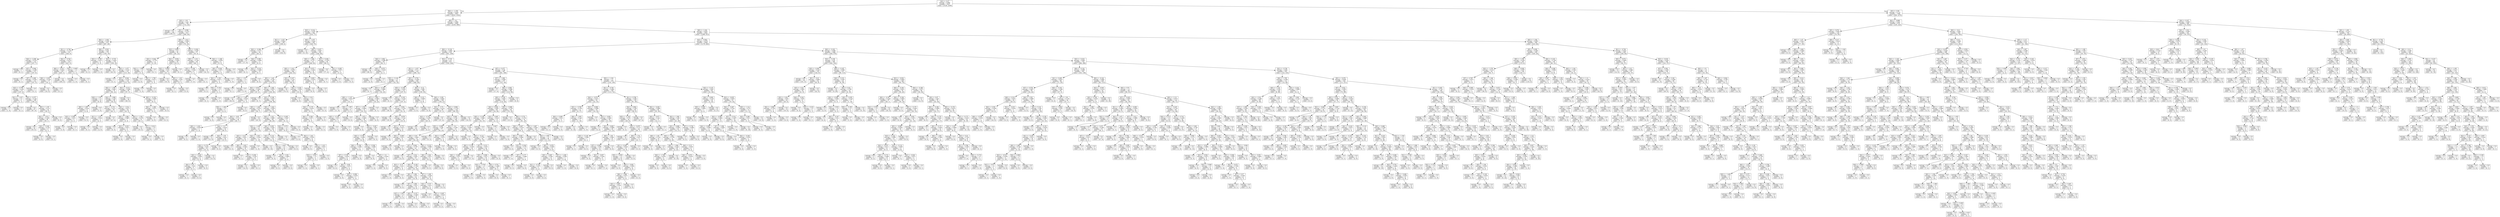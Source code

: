 digraph Tree {
node [shape=box] ;
0 [label="X[3] <= 0.27\nentropy = 0.984\nsamples = 5437\nvalue = [3128, 2309]"] ;
1 [label="X[4] <= -1.159\nentropy = 0.839\nsamples = 3853\nvalue = [2819, 1034]"] ;
0 -> 1 [labeldistance=2.5, labelangle=45, headlabel="True"] ;
2 [label="X[3] <= -0.8\nentropy = 0.32\nsamples = 758\nvalue = [714, 44]"] ;
1 -> 2 ;
3 [label="entropy = 0.0\nsamples = 148\nvalue = [148, 0]"] ;
2 -> 3 ;
4 [label="X[3] <= -0.058\nentropy = 0.374\nsamples = 610\nvalue = [566, 44]"] ;
2 -> 4 ;
5 [label="X[4] <= -1.436\nentropy = 0.305\nsamples = 515\nvalue = [487, 28]"] ;
4 -> 5 ;
6 [label="X[1] <= -0.736\nentropy = 0.178\nsamples = 337\nvalue = [328, 9]"] ;
5 -> 6 ;
7 [label="X[4] <= -2.286\nentropy = 0.333\nsamples = 114\nvalue = [107, 7]"] ;
6 -> 7 ;
8 [label="entropy = 0.0\nsamples = 1\nvalue = [0, 1]"] ;
7 -> 8 ;
9 [label="X[7] <= -0.946\nentropy = 0.299\nsamples = 113\nvalue = [107, 6]"] ;
7 -> 9 ;
10 [label="entropy = 0.0\nsamples = 1\nvalue = [0, 1]"] ;
9 -> 10 ;
11 [label="X[7] <= 2.468\nentropy = 0.263\nsamples = 112\nvalue = [107, 5]"] ;
9 -> 11 ;
12 [label="X[3] <= -0.799\nentropy = 0.224\nsamples = 111\nvalue = [107, 4]"] ;
11 -> 12 ;
13 [label="X[1] <= -1.237\nentropy = 1.0\nsamples = 2\nvalue = [1, 1]"] ;
12 -> 13 ;
14 [label="entropy = 0.0\nsamples = 1\nvalue = [1, 0]"] ;
13 -> 14 ;
15 [label="entropy = 0.0\nsamples = 1\nvalue = [0, 1]"] ;
13 -> 15 ;
16 [label="X[3] <= -0.377\nentropy = 0.182\nsamples = 109\nvalue = [106, 3]"] ;
12 -> 16 ;
17 [label="entropy = 0.0\nsamples = 67\nvalue = [67, 0]"] ;
16 -> 17 ;
18 [label="X[0] <= 1.197\nentropy = 0.371\nsamples = 42\nvalue = [39, 3]"] ;
16 -> 18 ;
19 [label="X[2] <= -1.013\nentropy = 0.169\nsamples = 40\nvalue = [39, 1]"] ;
18 -> 19 ;
20 [label="entropy = 0.0\nsamples = 35\nvalue = [35, 0]"] ;
19 -> 20 ;
21 [label="X[3] <= -0.192\nentropy = 0.722\nsamples = 5\nvalue = [4, 1]"] ;
19 -> 21 ;
22 [label="entropy = 0.0\nsamples = 4\nvalue = [4, 0]"] ;
21 -> 22 ;
23 [label="entropy = 0.0\nsamples = 1\nvalue = [0, 1]"] ;
21 -> 23 ;
24 [label="entropy = 0.0\nsamples = 2\nvalue = [0, 2]"] ;
18 -> 24 ;
25 [label="entropy = 0.0\nsamples = 1\nvalue = [0, 1]"] ;
11 -> 25 ;
26 [label="X[2] <= -0.725\nentropy = 0.074\nsamples = 223\nvalue = [221, 2]"] ;
6 -> 26 ;
27 [label="X[6] <= -2.014\nentropy = 0.042\nsamples = 221\nvalue = [220, 1]"] ;
26 -> 27 ;
28 [label="X[6] <= -2.021\nentropy = 0.323\nsamples = 17\nvalue = [16, 1]"] ;
27 -> 28 ;
29 [label="entropy = 0.0\nsamples = 16\nvalue = [16, 0]"] ;
28 -> 29 ;
30 [label="entropy = 0.0\nsamples = 1\nvalue = [0, 1]"] ;
28 -> 30 ;
31 [label="entropy = 0.0\nsamples = 204\nvalue = [204, 0]"] ;
27 -> 31 ;
32 [label="X[3] <= -0.465\nentropy = 1.0\nsamples = 2\nvalue = [1, 1]"] ;
26 -> 32 ;
33 [label="entropy = 0.0\nsamples = 1\nvalue = [1, 0]"] ;
32 -> 33 ;
34 [label="entropy = 0.0\nsamples = 1\nvalue = [0, 1]"] ;
32 -> 34 ;
35 [label="X[6] <= -2.525\nentropy = 0.49\nsamples = 178\nvalue = [159, 19]"] ;
5 -> 35 ;
36 [label="X[3] <= -0.708\nentropy = 0.811\nsamples = 4\nvalue = [1, 3]"] ;
35 -> 36 ;
37 [label="entropy = 0.0\nsamples = 3\nvalue = [0, 3]"] ;
36 -> 37 ;
38 [label="entropy = 0.0\nsamples = 1\nvalue = [1, 0]"] ;
36 -> 38 ;
39 [label="X[3] <= -0.725\nentropy = 0.443\nsamples = 174\nvalue = [158, 16]"] ;
35 -> 39 ;
40 [label="entropy = 0.0\nsamples = 43\nvalue = [43, 0]"] ;
39 -> 40 ;
41 [label="X[0] <= -1.477\nentropy = 0.535\nsamples = 131\nvalue = [115, 16]"] ;
39 -> 41 ;
42 [label="entropy = 0.0\nsamples = 1\nvalue = [0, 1]"] ;
41 -> 42 ;
43 [label="X[5] <= -0.044\nentropy = 0.516\nsamples = 130\nvalue = [115, 15]"] ;
41 -> 43 ;
44 [label="X[4] <= -1.395\nentropy = 0.661\nsamples = 70\nvalue = [58, 12]"] ;
43 -> 44 ;
45 [label="X[0] <= 1.197\nentropy = 1.0\nsamples = 12\nvalue = [6, 6]"] ;
44 -> 45 ;
46 [label="X[0] <= 1.097\nentropy = 0.918\nsamples = 9\nvalue = [3, 6]"] ;
45 -> 46 ;
47 [label="X[3] <= -0.594\nentropy = 0.811\nsamples = 4\nvalue = [3, 1]"] ;
46 -> 47 ;
48 [label="entropy = 0.0\nsamples = 3\nvalue = [3, 0]"] ;
47 -> 48 ;
49 [label="entropy = 0.0\nsamples = 1\nvalue = [0, 1]"] ;
47 -> 49 ;
50 [label="entropy = 0.0\nsamples = 5\nvalue = [0, 5]"] ;
46 -> 50 ;
51 [label="entropy = 0.0\nsamples = 3\nvalue = [3, 0]"] ;
45 -> 51 ;
52 [label="X[2] <= -1.086\nentropy = 0.48\nsamples = 58\nvalue = [52, 6]"] ;
44 -> 52 ;
53 [label="X[3] <= -0.721\nentropy = 0.211\nsamples = 30\nvalue = [29, 1]"] ;
52 -> 53 ;
54 [label="X[1] <= -1.237\nentropy = 0.918\nsamples = 3\nvalue = [2, 1]"] ;
53 -> 54 ;
55 [label="entropy = 0.0\nsamples = 1\nvalue = [0, 1]"] ;
54 -> 55 ;
56 [label="entropy = 0.0\nsamples = 2\nvalue = [2, 0]"] ;
54 -> 56 ;
57 [label="entropy = 0.0\nsamples = 27\nvalue = [27, 0]"] ;
53 -> 57 ;
58 [label="X[2] <= -1.013\nentropy = 0.677\nsamples = 28\nvalue = [23, 5]"] ;
52 -> 58 ;
59 [label="X[6] <= -1.288\nentropy = 0.985\nsamples = 7\nvalue = [3, 4]"] ;
58 -> 59 ;
60 [label="entropy = 0.0\nsamples = 3\nvalue = [0, 3]"] ;
59 -> 60 ;
61 [label="X[3] <= -0.253\nentropy = 0.811\nsamples = 4\nvalue = [3, 1]"] ;
59 -> 61 ;
62 [label="entropy = 0.0\nsamples = 3\nvalue = [3, 0]"] ;
61 -> 62 ;
63 [label="entropy = 0.0\nsamples = 1\nvalue = [0, 1]"] ;
61 -> 63 ;
64 [label="X[4] <= -1.183\nentropy = 0.276\nsamples = 21\nvalue = [20, 1]"] ;
58 -> 64 ;
65 [label="entropy = 0.0\nsamples = 19\nvalue = [19, 0]"] ;
64 -> 65 ;
66 [label="X[7] <= 0.612\nentropy = 1.0\nsamples = 2\nvalue = [1, 1]"] ;
64 -> 66 ;
67 [label="entropy = 0.0\nsamples = 1\nvalue = [0, 1]"] ;
66 -> 67 ;
68 [label="entropy = 0.0\nsamples = 1\nvalue = [1, 0]"] ;
66 -> 68 ;
69 [label="X[3] <= -0.213\nentropy = 0.286\nsamples = 60\nvalue = [57, 3]"] ;
43 -> 69 ;
70 [label="entropy = 0.0\nsamples = 49\nvalue = [49, 0]"] ;
69 -> 70 ;
71 [label="X[0] <= -0.192\nentropy = 0.845\nsamples = 11\nvalue = [8, 3]"] ;
69 -> 71 ;
72 [label="X[4] <= -1.298\nentropy = 0.971\nsamples = 5\nvalue = [2, 3]"] ;
71 -> 72 ;
73 [label="entropy = 0.0\nsamples = 2\nvalue = [2, 0]"] ;
72 -> 73 ;
74 [label="entropy = 0.0\nsamples = 3\nvalue = [0, 3]"] ;
72 -> 74 ;
75 [label="entropy = 0.0\nsamples = 6\nvalue = [6, 0]"] ;
71 -> 75 ;
76 [label="X[0] <= -1.413\nentropy = 0.654\nsamples = 95\nvalue = [79, 16]"] ;
4 -> 76 ;
77 [label="X[3] <= 0.065\nentropy = 0.9\nsamples = 38\nvalue = [26, 12]"] ;
76 -> 77 ;
78 [label="X[3] <= 0.042\nentropy = 0.779\nsamples = 13\nvalue = [3, 10]"] ;
77 -> 78 ;
79 [label="X[2] <= -1.086\nentropy = 1.0\nsamples = 6\nvalue = [3, 3]"] ;
78 -> 79 ;
80 [label="entropy = 0.0\nsamples = 2\nvalue = [2, 0]"] ;
79 -> 80 ;
81 [label="X[4] <= -1.799\nentropy = 0.811\nsamples = 4\nvalue = [1, 3]"] ;
79 -> 81 ;
82 [label="entropy = 0.0\nsamples = 1\nvalue = [1, 0]"] ;
81 -> 82 ;
83 [label="entropy = 0.0\nsamples = 3\nvalue = [0, 3]"] ;
81 -> 83 ;
84 [label="entropy = 0.0\nsamples = 7\nvalue = [0, 7]"] ;
78 -> 84 ;
85 [label="X[2] <= -0.652\nentropy = 0.402\nsamples = 25\nvalue = [23, 2]"] ;
77 -> 85 ;
86 [label="X[2] <= -0.869\nentropy = 0.25\nsamples = 24\nvalue = [23, 1]"] ;
85 -> 86 ;
87 [label="entropy = 0.0\nsamples = 18\nvalue = [18, 0]"] ;
86 -> 87 ;
88 [label="X[0] <= -1.45\nentropy = 0.65\nsamples = 6\nvalue = [5, 1]"] ;
86 -> 88 ;
89 [label="entropy = 0.0\nsamples = 1\nvalue = [0, 1]"] ;
88 -> 89 ;
90 [label="entropy = 0.0\nsamples = 5\nvalue = [5, 0]"] ;
88 -> 90 ;
91 [label="entropy = 0.0\nsamples = 1\nvalue = [0, 1]"] ;
85 -> 91 ;
92 [label="X[0] <= -0.204\nentropy = 0.367\nsamples = 57\nvalue = [53, 4]"] ;
76 -> 92 ;
93 [label="X[0] <= -1.411\nentropy = 0.144\nsamples = 49\nvalue = [48, 1]"] ;
92 -> 93 ;
94 [label="X[3] <= 0.168\nentropy = 0.544\nsamples = 8\nvalue = [7, 1]"] ;
93 -> 94 ;
95 [label="entropy = 0.0\nsamples = 7\nvalue = [7, 0]"] ;
94 -> 95 ;
96 [label="entropy = 0.0\nsamples = 1\nvalue = [0, 1]"] ;
94 -> 96 ;
97 [label="entropy = 0.0\nsamples = 41\nvalue = [41, 0]"] ;
93 -> 97 ;
98 [label="X[4] <= -1.348\nentropy = 0.954\nsamples = 8\nvalue = [5, 3]"] ;
92 -> 98 ;
99 [label="X[5] <= 0.029\nentropy = 0.971\nsamples = 5\nvalue = [2, 3]"] ;
98 -> 99 ;
100 [label="X[2] <= -1.158\nentropy = 0.811\nsamples = 4\nvalue = [1, 3]"] ;
99 -> 100 ;
101 [label="entropy = 0.0\nsamples = 2\nvalue = [0, 2]"] ;
100 -> 101 ;
102 [label="X[0] <= -0.192\nentropy = 1.0\nsamples = 2\nvalue = [1, 1]"] ;
100 -> 102 ;
103 [label="entropy = 0.0\nsamples = 1\nvalue = [0, 1]"] ;
102 -> 103 ;
104 [label="entropy = 0.0\nsamples = 1\nvalue = [1, 0]"] ;
102 -> 104 ;
105 [label="entropy = 0.0\nsamples = 1\nvalue = [1, 0]"] ;
99 -> 105 ;
106 [label="entropy = 0.0\nsamples = 3\nvalue = [3, 0]"] ;
98 -> 106 ;
107 [label="X[0] <= -0.2\nentropy = 0.904\nsamples = 3095\nvalue = [2105, 990]"] ;
1 -> 107 ;
108 [label="X[3] <= -0.312\nentropy = 0.557\nsamples = 593\nvalue = [516, 77]"] ;
107 -> 108 ;
109 [label="X[1] <= -1.237\nentropy = 0.084\nsamples = 190\nvalue = [188, 2]"] ;
108 -> 109 ;
110 [label="X[2] <= -0.364\nentropy = 0.371\nsamples = 28\nvalue = [26, 2]"] ;
109 -> 110 ;
111 [label="entropy = 0.0\nsamples = 17\nvalue = [17, 0]"] ;
110 -> 111 ;
112 [label="X[4] <= 0.369\nentropy = 0.684\nsamples = 11\nvalue = [9, 2]"] ;
110 -> 112 ;
113 [label="entropy = 0.0\nsamples = 1\nvalue = [0, 1]"] ;
112 -> 113 ;
114 [label="X[2] <= -0.219\nentropy = 0.469\nsamples = 10\nvalue = [9, 1]"] ;
112 -> 114 ;
115 [label="X[4] <= 1.35\nentropy = 1.0\nsamples = 2\nvalue = [1, 1]"] ;
114 -> 115 ;
116 [label="entropy = 0.0\nsamples = 1\nvalue = [0, 1]"] ;
115 -> 116 ;
117 [label="entropy = 0.0\nsamples = 1\nvalue = [1, 0]"] ;
115 -> 117 ;
118 [label="entropy = 0.0\nsamples = 8\nvalue = [8, 0]"] ;
114 -> 118 ;
119 [label="entropy = 0.0\nsamples = 162\nvalue = [162, 0]"] ;
109 -> 119 ;
120 [label="X[0] <= -1.477\nentropy = 0.693\nsamples = 403\nvalue = [328, 75]"] ;
108 -> 120 ;
121 [label="entropy = 0.0\nsamples = 10\nvalue = [0, 10]"] ;
120 -> 121 ;
122 [label="X[0] <= -0.227\nentropy = 0.647\nsamples = 393\nvalue = [328, 65]"] ;
120 -> 122 ;
123 [label="X[0] <= -1.384\nentropy = 0.727\nsamples = 311\nvalue = [248, 63]"] ;
122 -> 123 ;
124 [label="X[0] <= -1.412\nentropy = 0.679\nsamples = 295\nvalue = [242, 53]"] ;
123 -> 124 ;
125 [label="X[0] <= -1.45\nentropy = 0.787\nsamples = 200\nvalue = [153, 47]"] ;
124 -> 125 ;
126 [label="X[4] <= 0.619\nentropy = 0.246\nsamples = 49\nvalue = [47, 2]"] ;
125 -> 126 ;
127 [label="entropy = 0.0\nsamples = 36\nvalue = [36, 0]"] ;
126 -> 127 ;
128 [label="X[0] <= -1.463\nentropy = 0.619\nsamples = 13\nvalue = [11, 2]"] ;
126 -> 128 ;
129 [label="X[0] <= -1.464\nentropy = 1.0\nsamples = 4\nvalue = [2, 2]"] ;
128 -> 129 ;
130 [label="entropy = 0.0\nsamples = 2\nvalue = [2, 0]"] ;
129 -> 130 ;
131 [label="entropy = 0.0\nsamples = 2\nvalue = [0, 2]"] ;
129 -> 131 ;
132 [label="entropy = 0.0\nsamples = 9\nvalue = [9, 0]"] ;
128 -> 132 ;
133 [label="X[0] <= -1.449\nentropy = 0.879\nsamples = 151\nvalue = [106, 45]"] ;
125 -> 133 ;
134 [label="entropy = 0.0\nsamples = 7\nvalue = [0, 7]"] ;
133 -> 134 ;
135 [label="X[3] <= -0.166\nentropy = 0.833\nsamples = 144\nvalue = [106, 38]"] ;
133 -> 135 ;
136 [label="X[0] <= -1.424\nentropy = 0.514\nsamples = 61\nvalue = [54, 7]"] ;
135 -> 136 ;
137 [label="X[4] <= -0.93\nentropy = 0.711\nsamples = 36\nvalue = [29, 7]"] ;
136 -> 137 ;
138 [label="X[0] <= -1.432\nentropy = 0.918\nsamples = 3\nvalue = [1, 2]"] ;
137 -> 138 ;
139 [label="entropy = 0.0\nsamples = 2\nvalue = [0, 2]"] ;
138 -> 139 ;
140 [label="entropy = 0.0\nsamples = 1\nvalue = [1, 0]"] ;
138 -> 140 ;
141 [label="X[4] <= -0.1\nentropy = 0.614\nsamples = 33\nvalue = [28, 5]"] ;
137 -> 141 ;
142 [label="entropy = 0.0\nsamples = 13\nvalue = [13, 0]"] ;
141 -> 142 ;
143 [label="X[2] <= 1.55\nentropy = 0.811\nsamples = 20\nvalue = [15, 5]"] ;
141 -> 143 ;
144 [label="X[2] <= 0.178\nentropy = 0.65\nsamples = 18\nvalue = [15, 3]"] ;
143 -> 144 ;
145 [label="X[3] <= -0.245\nentropy = 0.954\nsamples = 8\nvalue = [5, 3]"] ;
144 -> 145 ;
146 [label="X[4] <= 0.07\nentropy = 0.65\nsamples = 6\nvalue = [5, 1]"] ;
145 -> 146 ;
147 [label="entropy = 0.0\nsamples = 1\nvalue = [0, 1]"] ;
146 -> 147 ;
148 [label="entropy = 0.0\nsamples = 5\nvalue = [5, 0]"] ;
146 -> 148 ;
149 [label="entropy = 0.0\nsamples = 2\nvalue = [0, 2]"] ;
145 -> 149 ;
150 [label="entropy = 0.0\nsamples = 10\nvalue = [10, 0]"] ;
144 -> 150 ;
151 [label="entropy = 0.0\nsamples = 2\nvalue = [0, 2]"] ;
143 -> 151 ;
152 [label="entropy = 0.0\nsamples = 25\nvalue = [25, 0]"] ;
136 -> 152 ;
153 [label="X[0] <= -1.423\nentropy = 0.953\nsamples = 83\nvalue = [52, 31]"] ;
135 -> 153 ;
154 [label="X[0] <= -1.431\nentropy = 0.885\nsamples = 66\nvalue = [46, 20]"] ;
153 -> 154 ;
155 [label="X[0] <= -1.436\nentropy = 1.0\nsamples = 30\nvalue = [15, 15]"] ;
154 -> 155 ;
156 [label="X[3] <= -0.16\nentropy = 0.831\nsamples = 19\nvalue = [14, 5]"] ;
155 -> 156 ;
157 [label="entropy = 0.0\nsamples = 3\nvalue = [0, 3]"] ;
156 -> 157 ;
158 [label="X[0] <= -1.443\nentropy = 0.544\nsamples = 16\nvalue = [14, 2]"] ;
156 -> 158 ;
159 [label="entropy = 0.0\nsamples = 1\nvalue = [0, 1]"] ;
158 -> 159 ;
160 [label="X[3] <= 0.259\nentropy = 0.353\nsamples = 15\nvalue = [14, 1]"] ;
158 -> 160 ;
161 [label="entropy = 0.0\nsamples = 14\nvalue = [14, 0]"] ;
160 -> 161 ;
162 [label="entropy = 0.0\nsamples = 1\nvalue = [0, 1]"] ;
160 -> 162 ;
163 [label="X[2] <= -1.627\nentropy = 0.439\nsamples = 11\nvalue = [1, 10]"] ;
155 -> 163 ;
164 [label="entropy = 0.0\nsamples = 1\nvalue = [1, 0]"] ;
163 -> 164 ;
165 [label="entropy = 0.0\nsamples = 10\nvalue = [0, 10]"] ;
163 -> 165 ;
166 [label="X[4] <= 0.053\nentropy = 0.581\nsamples = 36\nvalue = [31, 5]"] ;
154 -> 166 ;
167 [label="X[3] <= 0.132\nentropy = 0.831\nsamples = 19\nvalue = [14, 5]"] ;
166 -> 167 ;
168 [label="X[0] <= -1.424\nentropy = 1.0\nsamples = 10\nvalue = [5, 5]"] ;
167 -> 168 ;
169 [label="entropy = 0.0\nsamples = 3\nvalue = [0, 3]"] ;
168 -> 169 ;
170 [label="X[2] <= -0.58\nentropy = 0.863\nsamples = 7\nvalue = [5, 2]"] ;
168 -> 170 ;
171 [label="entropy = 0.0\nsamples = 2\nvalue = [0, 2]"] ;
170 -> 171 ;
172 [label="entropy = 0.0\nsamples = 5\nvalue = [5, 0]"] ;
170 -> 172 ;
173 [label="entropy = 0.0\nsamples = 9\nvalue = [9, 0]"] ;
167 -> 173 ;
174 [label="entropy = 0.0\nsamples = 17\nvalue = [17, 0]"] ;
166 -> 174 ;
175 [label="X[1] <= 0.265\nentropy = 0.937\nsamples = 17\nvalue = [6, 11]"] ;
153 -> 175 ;
176 [label="X[2] <= 0.575\nentropy = 1.0\nsamples = 12\nvalue = [6, 6]"] ;
175 -> 176 ;
177 [label="entropy = 0.0\nsamples = 3\nvalue = [3, 0]"] ;
176 -> 177 ;
178 [label="X[2] <= 1.441\nentropy = 0.918\nsamples = 9\nvalue = [3, 6]"] ;
176 -> 178 ;
179 [label="entropy = 0.0\nsamples = 5\nvalue = [0, 5]"] ;
178 -> 179 ;
180 [label="X[0] <= -1.412\nentropy = 0.811\nsamples = 4\nvalue = [3, 1]"] ;
178 -> 180 ;
181 [label="X[3] <= -0.027\nentropy = 1.0\nsamples = 2\nvalue = [1, 1]"] ;
180 -> 181 ;
182 [label="entropy = 0.0\nsamples = 1\nvalue = [1, 0]"] ;
181 -> 182 ;
183 [label="entropy = 0.0\nsamples = 1\nvalue = [0, 1]"] ;
181 -> 183 ;
184 [label="entropy = 0.0\nsamples = 2\nvalue = [2, 0]"] ;
180 -> 184 ;
185 [label="entropy = 0.0\nsamples = 5\nvalue = [0, 5]"] ;
175 -> 185 ;
186 [label="X[3] <= 0.167\nentropy = 0.34\nsamples = 95\nvalue = [89, 6]"] ;
124 -> 186 ;
187 [label="entropy = 0.0\nsamples = 79\nvalue = [79, 0]"] ;
186 -> 187 ;
188 [label="X[2] <= -0.436\nentropy = 0.954\nsamples = 16\nvalue = [10, 6]"] ;
186 -> 188 ;
189 [label="entropy = 0.0\nsamples = 4\nvalue = [4, 0]"] ;
188 -> 189 ;
190 [label="X[3] <= 0.22\nentropy = 1.0\nsamples = 12\nvalue = [6, 6]"] ;
188 -> 190 ;
191 [label="X[4] <= -0.178\nentropy = 0.918\nsamples = 9\nvalue = [6, 3]"] ;
190 -> 191 ;
192 [label="X[4] <= -0.358\nentropy = 0.971\nsamples = 5\nvalue = [2, 3]"] ;
191 -> 192 ;
193 [label="entropy = 0.0\nsamples = 2\nvalue = [2, 0]"] ;
192 -> 193 ;
194 [label="entropy = 0.0\nsamples = 3\nvalue = [0, 3]"] ;
192 -> 194 ;
195 [label="entropy = 0.0\nsamples = 4\nvalue = [4, 0]"] ;
191 -> 195 ;
196 [label="entropy = 0.0\nsamples = 3\nvalue = [0, 3]"] ;
190 -> 196 ;
197 [label="X[3] <= 0.073\nentropy = 0.954\nsamples = 16\nvalue = [6, 10]"] ;
123 -> 197 ;
198 [label="X[0] <= -0.805\nentropy = 0.918\nsamples = 9\nvalue = [6, 3]"] ;
197 -> 198 ;
199 [label="entropy = 0.0\nsamples = 6\nvalue = [6, 0]"] ;
198 -> 199 ;
200 [label="entropy = 0.0\nsamples = 3\nvalue = [0, 3]"] ;
198 -> 200 ;
201 [label="entropy = 0.0\nsamples = 7\nvalue = [0, 7]"] ;
197 -> 201 ;
202 [label="X[3] <= 0.248\nentropy = 0.165\nsamples = 82\nvalue = [80, 2]"] ;
122 -> 202 ;
203 [label="entropy = 0.0\nsamples = 77\nvalue = [77, 0]"] ;
202 -> 203 ;
204 [label="X[1] <= 0.265\nentropy = 0.971\nsamples = 5\nvalue = [3, 2]"] ;
202 -> 204 ;
205 [label="entropy = 0.0\nsamples = 3\nvalue = [3, 0]"] ;
204 -> 205 ;
206 [label="entropy = 0.0\nsamples = 2\nvalue = [0, 2]"] ;
204 -> 206 ;
207 [label="X[0] <= 1.144\nentropy = 0.947\nsamples = 2502\nvalue = [1589, 913]"] ;
107 -> 207 ;
208 [label="X[3] <= -0.563\nentropy = 0.978\nsamples = 2008\nvalue = [1179, 829]"] ;
207 -> 208 ;
209 [label="X[0] <= -0.134\nentropy = 0.862\nsamples = 910\nvalue = [651, 259]"] ;
208 -> 209 ;
210 [label="X[4] <= 1.604\nentropy = 0.086\nsamples = 93\nvalue = [92, 1]"] ;
209 -> 210 ;
211 [label="entropy = 0.0\nsamples = 90\nvalue = [90, 0]"] ;
210 -> 211 ;
212 [label="X[5] <= -0.073\nentropy = 0.918\nsamples = 3\nvalue = [2, 1]"] ;
210 -> 212 ;
213 [label="entropy = 0.0\nsamples = 2\nvalue = [2, 0]"] ;
212 -> 213 ;
214 [label="entropy = 0.0\nsamples = 1\nvalue = [0, 1]"] ;
212 -> 214 ;
215 [label="X[3] <= -0.718\nentropy = 0.9\nsamples = 817\nvalue = [559, 258]"] ;
209 -> 215 ;
216 [label="X[1] <= -1.237\nentropy = 0.711\nsamples = 370\nvalue = [298, 72]"] ;
215 -> 216 ;
217 [label="X[5] <= -0.144\nentropy = 1.0\nsamples = 64\nvalue = [32, 32]"] ;
216 -> 217 ;
218 [label="entropy = 0.0\nsamples = 7\nvalue = [0, 7]"] ;
217 -> 218 ;
219 [label="X[5] <= -0.105\nentropy = 0.989\nsamples = 57\nvalue = [32, 25]"] ;
217 -> 219 ;
220 [label="X[6] <= -1.127\nentropy = 0.672\nsamples = 17\nvalue = [14, 3]"] ;
219 -> 220 ;
221 [label="entropy = 0.0\nsamples = 11\nvalue = [11, 0]"] ;
220 -> 221 ;
222 [label="X[0] <= 1.097\nentropy = 1.0\nsamples = 6\nvalue = [3, 3]"] ;
220 -> 222 ;
223 [label="X[5] <= -0.108\nentropy = 0.811\nsamples = 4\nvalue = [3, 1]"] ;
222 -> 223 ;
224 [label="entropy = 0.0\nsamples = 3\nvalue = [3, 0]"] ;
223 -> 224 ;
225 [label="entropy = 0.0\nsamples = 1\nvalue = [0, 1]"] ;
223 -> 225 ;
226 [label="entropy = 0.0\nsamples = 2\nvalue = [0, 2]"] ;
222 -> 226 ;
227 [label="X[7] <= 1.803\nentropy = 0.993\nsamples = 40\nvalue = [18, 22]"] ;
219 -> 227 ;
228 [label="X[7] <= 1.516\nentropy = 0.994\nsamples = 33\nvalue = [18, 15]"] ;
227 -> 228 ;
229 [label="X[6] <= -1.973\nentropy = 0.999\nsamples = 29\nvalue = [14, 15]"] ;
228 -> 229 ;
230 [label="entropy = 0.0\nsamples = 4\nvalue = [0, 4]"] ;
229 -> 230 ;
231 [label="X[4] <= -0.287\nentropy = 0.99\nsamples = 25\nvalue = [14, 11]"] ;
229 -> 231 ;
232 [label="X[4] <= -0.749\nentropy = 0.946\nsamples = 22\nvalue = [14, 8]"] ;
231 -> 232 ;
233 [label="X[6] <= -0.788\nentropy = 0.994\nsamples = 11\nvalue = [5, 6]"] ;
232 -> 233 ;
234 [label="X[7] <= 0.729\nentropy = 0.918\nsamples = 9\nvalue = [3, 6]"] ;
233 -> 234 ;
235 [label="entropy = 0.0\nsamples = 4\nvalue = [0, 4]"] ;
234 -> 235 ;
236 [label="X[4] <= -0.95\nentropy = 0.971\nsamples = 5\nvalue = [3, 2]"] ;
234 -> 236 ;
237 [label="entropy = 0.0\nsamples = 2\nvalue = [2, 0]"] ;
236 -> 237 ;
238 [label="X[5] <= -0.096\nentropy = 0.918\nsamples = 3\nvalue = [1, 2]"] ;
236 -> 238 ;
239 [label="entropy = 0.0\nsamples = 2\nvalue = [0, 2]"] ;
238 -> 239 ;
240 [label="entropy = 0.0\nsamples = 1\nvalue = [1, 0]"] ;
238 -> 240 ;
241 [label="entropy = 0.0\nsamples = 2\nvalue = [2, 0]"] ;
233 -> 241 ;
242 [label="X[4] <= -0.546\nentropy = 0.684\nsamples = 11\nvalue = [9, 2]"] ;
232 -> 242 ;
243 [label="entropy = 0.0\nsamples = 8\nvalue = [8, 0]"] ;
242 -> 243 ;
244 [label="X[5] <= -0.1\nentropy = 0.918\nsamples = 3\nvalue = [1, 2]"] ;
242 -> 244 ;
245 [label="entropy = 0.0\nsamples = 1\nvalue = [1, 0]"] ;
244 -> 245 ;
246 [label="entropy = 0.0\nsamples = 2\nvalue = [0, 2]"] ;
244 -> 246 ;
247 [label="entropy = 0.0\nsamples = 3\nvalue = [0, 3]"] ;
231 -> 247 ;
248 [label="entropy = 0.0\nsamples = 4\nvalue = [4, 0]"] ;
228 -> 248 ;
249 [label="entropy = 0.0\nsamples = 7\nvalue = [0, 7]"] ;
227 -> 249 ;
250 [label="X[3] <= -0.753\nentropy = 0.559\nsamples = 306\nvalue = [266, 40]"] ;
216 -> 250 ;
251 [label="X[5] <= -0.169\nentropy = 0.263\nsamples = 112\nvalue = [107, 5]"] ;
250 -> 251 ;
252 [label="entropy = 0.0\nsamples = 1\nvalue = [0, 1]"] ;
251 -> 252 ;
253 [label="X[5] <= -0.103\nentropy = 0.224\nsamples = 111\nvalue = [107, 4]"] ;
251 -> 253 ;
254 [label="entropy = 0.0\nsamples = 56\nvalue = [56, 0]"] ;
253 -> 254 ;
255 [label="X[7] <= 0.601\nentropy = 0.376\nsamples = 55\nvalue = [51, 4]"] ;
253 -> 255 ;
256 [label="entropy = 0.0\nsamples = 35\nvalue = [35, 0]"] ;
255 -> 256 ;
257 [label="X[6] <= -0.679\nentropy = 0.722\nsamples = 20\nvalue = [16, 4]"] ;
255 -> 257 ;
258 [label="entropy = 0.0\nsamples = 10\nvalue = [10, 0]"] ;
257 -> 258 ;
259 [label="X[3] <= -0.775\nentropy = 0.971\nsamples = 10\nvalue = [6, 4]"] ;
257 -> 259 ;
260 [label="entropy = 0.0\nsamples = 2\nvalue = [0, 2]"] ;
259 -> 260 ;
261 [label="X[5] <= -0.099\nentropy = 0.811\nsamples = 8\nvalue = [6, 2]"] ;
259 -> 261 ;
262 [label="entropy = 0.0\nsamples = 6\nvalue = [6, 0]"] ;
261 -> 262 ;
263 [label="entropy = 0.0\nsamples = 2\nvalue = [0, 2]"] ;
261 -> 263 ;
264 [label="X[0] <= -0.12\nentropy = 0.681\nsamples = 194\nvalue = [159, 35]"] ;
250 -> 264 ;
265 [label="X[0] <= -0.121\nentropy = 0.845\nsamples = 11\nvalue = [3, 8]"] ;
264 -> 265 ;
266 [label="entropy = 0.0\nsamples = 3\nvalue = [3, 0]"] ;
265 -> 266 ;
267 [label="entropy = 0.0\nsamples = 8\nvalue = [0, 8]"] ;
265 -> 267 ;
268 [label="X[0] <= -0.08\nentropy = 0.604\nsamples = 183\nvalue = [156, 27]"] ;
264 -> 268 ;
269 [label="X[3] <= -0.74\nentropy = 0.214\nsamples = 59\nvalue = [57, 2]"] ;
268 -> 269 ;
270 [label="X[3] <= -0.742\nentropy = 0.439\nsamples = 22\nvalue = [20, 2]"] ;
269 -> 270 ;
271 [label="entropy = 0.0\nsamples = 20\nvalue = [20, 0]"] ;
270 -> 271 ;
272 [label="entropy = 0.0\nsamples = 2\nvalue = [0, 2]"] ;
270 -> 272 ;
273 [label="entropy = 0.0\nsamples = 37\nvalue = [37, 0]"] ;
269 -> 273 ;
274 [label="X[4] <= 0.908\nentropy = 0.725\nsamples = 124\nvalue = [99, 25]"] ;
268 -> 274 ;
275 [label="X[5] <= -0.095\nentropy = 0.781\nsamples = 108\nvalue = [83, 25]"] ;
274 -> 275 ;
276 [label="X[5] <= -0.095\nentropy = 0.88\nsamples = 77\nvalue = [54, 23]"] ;
275 -> 276 ;
277 [label="X[6] <= 0.91\nentropy = 0.842\nsamples = 74\nvalue = [54, 20]"] ;
276 -> 277 ;
278 [label="X[7] <= 0.842\nentropy = 0.747\nsamples = 61\nvalue = [48, 13]"] ;
277 -> 278 ;
279 [label="entropy = 0.0\nsamples = 14\nvalue = [14, 0]"] ;
278 -> 279 ;
280 [label="X[7] <= 1.014\nentropy = 0.851\nsamples = 47\nvalue = [34, 13]"] ;
278 -> 280 ;
281 [label="X[3] <= -0.73\nentropy = 0.811\nsamples = 4\nvalue = [1, 3]"] ;
280 -> 281 ;
282 [label="entropy = 0.0\nsamples = 1\nvalue = [1, 0]"] ;
281 -> 282 ;
283 [label="entropy = 0.0\nsamples = 3\nvalue = [0, 3]"] ;
281 -> 283 ;
284 [label="X[5] <= -0.106\nentropy = 0.782\nsamples = 43\nvalue = [33, 10]"] ;
280 -> 284 ;
285 [label="X[0] <= 1.081\nentropy = 0.971\nsamples = 20\nvalue = [12, 8]"] ;
284 -> 285 ;
286 [label="entropy = 0.0\nsamples = 4\nvalue = [0, 4]"] ;
285 -> 286 ;
287 [label="X[7] <= 1.684\nentropy = 0.811\nsamples = 16\nvalue = [12, 4]"] ;
285 -> 287 ;
288 [label="X[7] <= 1.253\nentropy = 1.0\nsamples = 6\nvalue = [3, 3]"] ;
287 -> 288 ;
289 [label="entropy = 0.0\nsamples = 3\nvalue = [3, 0]"] ;
288 -> 289 ;
290 [label="entropy = 0.0\nsamples = 3\nvalue = [0, 3]"] ;
288 -> 290 ;
291 [label="X[5] <= -0.107\nentropy = 0.469\nsamples = 10\nvalue = [9, 1]"] ;
287 -> 291 ;
292 [label="entropy = 0.0\nsamples = 9\nvalue = [9, 0]"] ;
291 -> 292 ;
293 [label="entropy = 0.0\nsamples = 1\nvalue = [0, 1]"] ;
291 -> 293 ;
294 [label="X[7] <= 1.209\nentropy = 0.426\nsamples = 23\nvalue = [21, 2]"] ;
284 -> 294 ;
295 [label="X[3] <= -0.727\nentropy = 0.811\nsamples = 8\nvalue = [6, 2]"] ;
294 -> 295 ;
296 [label="entropy = 0.0\nsamples = 5\nvalue = [5, 0]"] ;
295 -> 296 ;
297 [label="X[5] <= -0.097\nentropy = 0.918\nsamples = 3\nvalue = [1, 2]"] ;
295 -> 297 ;
298 [label="entropy = 0.0\nsamples = 2\nvalue = [0, 2]"] ;
297 -> 298 ;
299 [label="entropy = 0.0\nsamples = 1\nvalue = [1, 0]"] ;
297 -> 299 ;
300 [label="entropy = 0.0\nsamples = 15\nvalue = [15, 0]"] ;
294 -> 300 ;
301 [label="X[2] <= -0.219\nentropy = 0.996\nsamples = 13\nvalue = [6, 7]"] ;
277 -> 301 ;
302 [label="X[6] <= 1.024\nentropy = 0.811\nsamples = 8\nvalue = [6, 2]"] ;
301 -> 302 ;
303 [label="entropy = 0.0\nsamples = 2\nvalue = [0, 2]"] ;
302 -> 303 ;
304 [label="entropy = 0.0\nsamples = 6\nvalue = [6, 0]"] ;
302 -> 304 ;
305 [label="entropy = 0.0\nsamples = 5\nvalue = [0, 5]"] ;
301 -> 305 ;
306 [label="entropy = 0.0\nsamples = 3\nvalue = [0, 3]"] ;
276 -> 306 ;
307 [label="X[2] <= -0.4\nentropy = 0.345\nsamples = 31\nvalue = [29, 2]"] ;
275 -> 307 ;
308 [label="X[4] <= 0.551\nentropy = 0.971\nsamples = 5\nvalue = [3, 2]"] ;
307 -> 308 ;
309 [label="entropy = 0.0\nsamples = 3\nvalue = [3, 0]"] ;
308 -> 309 ;
310 [label="entropy = 0.0\nsamples = 2\nvalue = [0, 2]"] ;
308 -> 310 ;
311 [label="entropy = 0.0\nsamples = 26\nvalue = [26, 0]"] ;
307 -> 311 ;
312 [label="entropy = 0.0\nsamples = 16\nvalue = [16, 0]"] ;
274 -> 312 ;
313 [label="X[7] <= 0.277\nentropy = 0.98\nsamples = 447\nvalue = [261, 186]"] ;
215 -> 313 ;
314 [label="X[7] <= -1.663\nentropy = 0.859\nsamples = 177\nvalue = [127, 50]"] ;
313 -> 314 ;
315 [label="entropy = 0.0\nsamples = 17\nvalue = [17, 0]"] ;
314 -> 315 ;
316 [label="X[6] <= 2.065\nentropy = 0.896\nsamples = 160\nvalue = [110, 50]"] ;
314 -> 316 ;
317 [label="X[0] <= -0.109\nentropy = 0.863\nsamples = 154\nvalue = [110, 44]"] ;
316 -> 317 ;
318 [label="X[2] <= 0.936\nentropy = 0.987\nsamples = 60\nvalue = [34, 26]"] ;
317 -> 318 ;
319 [label="X[0] <= -0.109\nentropy = 0.903\nsamples = 47\nvalue = [32, 15]"] ;
318 -> 319 ;
320 [label="X[0] <= -0.133\nentropy = 0.845\nsamples = 44\nvalue = [32, 12]"] ;
319 -> 320 ;
321 [label="entropy = 0.0\nsamples = 2\nvalue = [0, 2]"] ;
320 -> 321 ;
322 [label="X[0] <= -0.121\nentropy = 0.792\nsamples = 42\nvalue = [32, 10]"] ;
320 -> 322 ;
323 [label="X[6] <= 0.149\nentropy = 0.439\nsamples = 22\nvalue = [20, 2]"] ;
322 -> 323 ;
324 [label="X[6] <= -0.485\nentropy = 0.971\nsamples = 5\nvalue = [3, 2]"] ;
323 -> 324 ;
325 [label="entropy = 0.0\nsamples = 3\nvalue = [3, 0]"] ;
324 -> 325 ;
326 [label="entropy = 0.0\nsamples = 2\nvalue = [0, 2]"] ;
324 -> 326 ;
327 [label="entropy = 0.0\nsamples = 17\nvalue = [17, 0]"] ;
323 -> 327 ;
328 [label="X[7] <= -0.311\nentropy = 0.971\nsamples = 20\nvalue = [12, 8]"] ;
322 -> 328 ;
329 [label="X[5] <= -0.086\nentropy = 0.811\nsamples = 16\nvalue = [12, 4]"] ;
328 -> 329 ;
330 [label="X[3] <= -0.704\nentropy = 1.0\nsamples = 6\nvalue = [3, 3]"] ;
329 -> 330 ;
331 [label="entropy = 0.0\nsamples = 3\nvalue = [3, 0]"] ;
330 -> 331 ;
332 [label="entropy = 0.0\nsamples = 3\nvalue = [0, 3]"] ;
330 -> 332 ;
333 [label="X[6] <= 0.701\nentropy = 0.469\nsamples = 10\nvalue = [9, 1]"] ;
329 -> 333 ;
334 [label="entropy = 0.0\nsamples = 9\nvalue = [9, 0]"] ;
333 -> 334 ;
335 [label="entropy = 0.0\nsamples = 1\nvalue = [0, 1]"] ;
333 -> 335 ;
336 [label="entropy = 0.0\nsamples = 4\nvalue = [0, 4]"] ;
328 -> 336 ;
337 [label="entropy = 0.0\nsamples = 3\nvalue = [0, 3]"] ;
319 -> 337 ;
338 [label="X[3] <= -0.687\nentropy = 0.619\nsamples = 13\nvalue = [2, 11]"] ;
318 -> 338 ;
339 [label="X[3] <= -0.697\nentropy = 1.0\nsamples = 4\nvalue = [2, 2]"] ;
338 -> 339 ;
340 [label="entropy = 0.0\nsamples = 2\nvalue = [0, 2]"] ;
339 -> 340 ;
341 [label="entropy = 0.0\nsamples = 2\nvalue = [2, 0]"] ;
339 -> 341 ;
342 [label="entropy = 0.0\nsamples = 9\nvalue = [0, 9]"] ;
338 -> 342 ;
343 [label="X[5] <= -0.089\nentropy = 0.705\nsamples = 94\nvalue = [76, 18]"] ;
317 -> 343 ;
344 [label="entropy = 0.0\nsamples = 15\nvalue = [15, 0]"] ;
343 -> 344 ;
345 [label="X[6] <= 0.731\nentropy = 0.774\nsamples = 79\nvalue = [61, 18]"] ;
343 -> 345 ;
346 [label="X[6] <= -0.607\nentropy = 0.519\nsamples = 43\nvalue = [38, 5]"] ;
345 -> 346 ;
347 [label="X[5] <= -0.087\nentropy = 0.896\nsamples = 16\nvalue = [11, 5]"] ;
346 -> 347 ;
348 [label="entropy = 0.0\nsamples = 2\nvalue = [0, 2]"] ;
347 -> 348 ;
349 [label="X[7] <= -0.344\nentropy = 0.75\nsamples = 14\nvalue = [11, 3]"] ;
347 -> 349 ;
350 [label="entropy = 0.0\nsamples = 7\nvalue = [7, 0]"] ;
349 -> 350 ;
351 [label="X[7] <= 0.177\nentropy = 0.985\nsamples = 7\nvalue = [4, 3]"] ;
349 -> 351 ;
352 [label="entropy = 0.0\nsamples = 3\nvalue = [0, 3]"] ;
351 -> 352 ;
353 [label="entropy = 0.0\nsamples = 4\nvalue = [4, 0]"] ;
351 -> 353 ;
354 [label="entropy = 0.0\nsamples = 27\nvalue = [27, 0]"] ;
346 -> 354 ;
355 [label="X[6] <= 1.687\nentropy = 0.944\nsamples = 36\nvalue = [23, 13]"] ;
345 -> 355 ;
356 [label="X[0] <= 1.085\nentropy = 1.0\nsamples = 26\nvalue = [13, 13]"] ;
355 -> 356 ;
357 [label="entropy = 0.0\nsamples = 5\nvalue = [0, 5]"] ;
356 -> 357 ;
358 [label="X[5] <= -0.078\nentropy = 0.959\nsamples = 21\nvalue = [13, 8]"] ;
356 -> 358 ;
359 [label="X[5] <= -0.087\nentropy = 0.592\nsamples = 14\nvalue = [12, 2]"] ;
358 -> 359 ;
360 [label="X[1] <= -0.736\nentropy = 0.971\nsamples = 5\nvalue = [3, 2]"] ;
359 -> 360 ;
361 [label="entropy = 0.0\nsamples = 3\nvalue = [3, 0]"] ;
360 -> 361 ;
362 [label="entropy = 0.0\nsamples = 2\nvalue = [0, 2]"] ;
360 -> 362 ;
363 [label="entropy = 0.0\nsamples = 9\nvalue = [9, 0]"] ;
359 -> 363 ;
364 [label="X[7] <= -1.258\nentropy = 0.592\nsamples = 7\nvalue = [1, 6]"] ;
358 -> 364 ;
365 [label="entropy = 0.0\nsamples = 1\nvalue = [1, 0]"] ;
364 -> 365 ;
366 [label="entropy = 0.0\nsamples = 6\nvalue = [0, 6]"] ;
364 -> 366 ;
367 [label="entropy = 0.0\nsamples = 10\nvalue = [10, 0]"] ;
355 -> 367 ;
368 [label="entropy = 0.0\nsamples = 6\nvalue = [0, 6]"] ;
316 -> 368 ;
369 [label="X[0] <= 1.104\nentropy = 1.0\nsamples = 270\nvalue = [134, 136]"] ;
313 -> 369 ;
370 [label="X[1] <= -0.736\nentropy = 0.964\nsamples = 185\nvalue = [113, 72]"] ;
369 -> 370 ;
371 [label="X[4] <= -0.573\nentropy = 0.971\nsamples = 55\nvalue = [22, 33]"] ;
370 -> 371 ;
372 [label="X[3] <= -0.709\nentropy = 0.702\nsamples = 21\nvalue = [4, 17]"] ;
371 -> 372 ;
373 [label="X[0] <= 0.499\nentropy = 0.811\nsamples = 4\nvalue = [3, 1]"] ;
372 -> 373 ;
374 [label="entropy = 0.0\nsamples = 1\nvalue = [0, 1]"] ;
373 -> 374 ;
375 [label="entropy = 0.0\nsamples = 3\nvalue = [3, 0]"] ;
373 -> 375 ;
376 [label="X[6] <= -1.055\nentropy = 0.323\nsamples = 17\nvalue = [1, 16]"] ;
372 -> 376 ;
377 [label="entropy = 0.0\nsamples = 16\nvalue = [0, 16]"] ;
376 -> 377 ;
378 [label="entropy = 0.0\nsamples = 1\nvalue = [1, 0]"] ;
376 -> 378 ;
379 [label="X[3] <= -0.698\nentropy = 0.998\nsamples = 34\nvalue = [18, 16]"] ;
371 -> 379 ;
380 [label="entropy = 0.0\nsamples = 5\nvalue = [5, 0]"] ;
379 -> 380 ;
381 [label="X[3] <= -0.691\nentropy = 0.992\nsamples = 29\nvalue = [13, 16]"] ;
379 -> 381 ;
382 [label="entropy = 0.0\nsamples = 4\nvalue = [0, 4]"] ;
381 -> 382 ;
383 [label="X[3] <= -0.665\nentropy = 0.999\nsamples = 25\nvalue = [13, 12]"] ;
381 -> 383 ;
384 [label="X[5] <= -0.145\nentropy = 0.592\nsamples = 7\nvalue = [6, 1]"] ;
383 -> 384 ;
385 [label="entropy = 0.0\nsamples = 1\nvalue = [0, 1]"] ;
384 -> 385 ;
386 [label="entropy = 0.0\nsamples = 6\nvalue = [6, 0]"] ;
384 -> 386 ;
387 [label="X[0] <= 1.08\nentropy = 0.964\nsamples = 18\nvalue = [7, 11]"] ;
383 -> 387 ;
388 [label="X[7] <= 0.944\nentropy = 0.98\nsamples = 12\nvalue = [7, 5]"] ;
387 -> 388 ;
389 [label="entropy = 0.0\nsamples = 4\nvalue = [0, 4]"] ;
388 -> 389 ;
390 [label="X[3] <= -0.657\nentropy = 0.544\nsamples = 8\nvalue = [7, 1]"] ;
388 -> 390 ;
391 [label="entropy = 0.0\nsamples = 1\nvalue = [0, 1]"] ;
390 -> 391 ;
392 [label="entropy = 0.0\nsamples = 7\nvalue = [7, 0]"] ;
390 -> 392 ;
393 [label="entropy = 0.0\nsamples = 6\nvalue = [0, 6]"] ;
387 -> 393 ;
394 [label="X[1] <= 0.766\nentropy = 0.881\nsamples = 130\nvalue = [91, 39]"] ;
370 -> 394 ;
395 [label="X[2] <= 0.864\nentropy = 0.58\nsamples = 65\nvalue = [56, 9]"] ;
394 -> 395 ;
396 [label="X[5] <= -0.136\nentropy = 0.79\nsamples = 38\nvalue = [29, 9]"] ;
395 -> 396 ;
397 [label="entropy = 0.0\nsamples = 2\nvalue = [0, 2]"] ;
396 -> 397 ;
398 [label="X[2] <= -0.075\nentropy = 0.711\nsamples = 36\nvalue = [29, 7]"] ;
396 -> 398 ;
399 [label="entropy = 0.0\nsamples = 19\nvalue = [19, 0]"] ;
398 -> 399 ;
400 [label="X[6] <= 1.79\nentropy = 0.977\nsamples = 17\nvalue = [10, 7]"] ;
398 -> 400 ;
401 [label="X[1] <= 0.265\nentropy = 0.918\nsamples = 15\nvalue = [10, 5]"] ;
400 -> 401 ;
402 [label="X[5] <= -0.093\nentropy = 1.0\nsamples = 10\nvalue = [5, 5]"] ;
401 -> 402 ;
403 [label="entropy = 0.0\nsamples = 2\nvalue = [2, 0]"] ;
402 -> 403 ;
404 [label="X[0] <= -0.081\nentropy = 0.954\nsamples = 8\nvalue = [3, 5]"] ;
402 -> 404 ;
405 [label="X[6] <= 1.096\nentropy = 0.971\nsamples = 5\nvalue = [3, 2]"] ;
404 -> 405 ;
406 [label="X[3] <= -0.687\nentropy = 0.918\nsamples = 3\nvalue = [1, 2]"] ;
405 -> 406 ;
407 [label="entropy = 0.0\nsamples = 1\nvalue = [1, 0]"] ;
406 -> 407 ;
408 [label="entropy = 0.0\nsamples = 2\nvalue = [0, 2]"] ;
406 -> 408 ;
409 [label="entropy = 0.0\nsamples = 2\nvalue = [2, 0]"] ;
405 -> 409 ;
410 [label="entropy = 0.0\nsamples = 3\nvalue = [0, 3]"] ;
404 -> 410 ;
411 [label="entropy = 0.0\nsamples = 5\nvalue = [5, 0]"] ;
401 -> 411 ;
412 [label="entropy = 0.0\nsamples = 2\nvalue = [0, 2]"] ;
400 -> 412 ;
413 [label="entropy = 0.0\nsamples = 27\nvalue = [27, 0]"] ;
395 -> 413 ;
414 [label="X[2] <= -0.436\nentropy = 0.996\nsamples = 65\nvalue = [35, 30]"] ;
394 -> 414 ;
415 [label="X[5] <= -0.077\nentropy = 0.391\nsamples = 13\nvalue = [12, 1]"] ;
414 -> 415 ;
416 [label="entropy = 0.0\nsamples = 12\nvalue = [12, 0]"] ;
415 -> 416 ;
417 [label="entropy = 0.0\nsamples = 1\nvalue = [0, 1]"] ;
415 -> 417 ;
418 [label="X[2] <= 1.369\nentropy = 0.99\nsamples = 52\nvalue = [23, 29]"] ;
414 -> 418 ;
419 [label="X[3] <= -0.688\nentropy = 0.926\nsamples = 41\nvalue = [14, 27]"] ;
418 -> 419 ;
420 [label="X[6] <= -1.93\nentropy = 0.722\nsamples = 10\nvalue = [8, 2]"] ;
419 -> 420 ;
421 [label="entropy = 0.0\nsamples = 2\nvalue = [0, 2]"] ;
420 -> 421 ;
422 [label="entropy = 0.0\nsamples = 8\nvalue = [8, 0]"] ;
420 -> 422 ;
423 [label="X[0] <= 1.092\nentropy = 0.709\nsamples = 31\nvalue = [6, 25]"] ;
419 -> 423 ;
424 [label="X[6] <= -1.008\nentropy = 0.402\nsamples = 25\nvalue = [2, 23]"] ;
423 -> 424 ;
425 [label="X[6] <= -1.746\nentropy = 0.918\nsamples = 6\nvalue = [2, 4]"] ;
424 -> 425 ;
426 [label="entropy = 0.0\nsamples = 4\nvalue = [0, 4]"] ;
425 -> 426 ;
427 [label="entropy = 0.0\nsamples = 2\nvalue = [2, 0]"] ;
425 -> 427 ;
428 [label="entropy = 0.0\nsamples = 19\nvalue = [0, 19]"] ;
424 -> 428 ;
429 [label="X[6] <= 0.12\nentropy = 0.918\nsamples = 6\nvalue = [4, 2]"] ;
423 -> 429 ;
430 [label="X[6] <= -0.974\nentropy = 0.918\nsamples = 3\nvalue = [1, 2]"] ;
429 -> 430 ;
431 [label="entropy = 0.0\nsamples = 1\nvalue = [1, 0]"] ;
430 -> 431 ;
432 [label="entropy = 0.0\nsamples = 2\nvalue = [0, 2]"] ;
430 -> 432 ;
433 [label="entropy = 0.0\nsamples = 3\nvalue = [3, 0]"] ;
429 -> 433 ;
434 [label="X[7] <= 0.729\nentropy = 0.684\nsamples = 11\nvalue = [9, 2]"] ;
418 -> 434 ;
435 [label="entropy = 0.0\nsamples = 2\nvalue = [0, 2]"] ;
434 -> 435 ;
436 [label="entropy = 0.0\nsamples = 9\nvalue = [9, 0]"] ;
434 -> 436 ;
437 [label="X[2] <= -0.147\nentropy = 0.807\nsamples = 85\nvalue = [21, 64]"] ;
369 -> 437 ;
438 [label="X[4] <= -0.692\nentropy = 0.323\nsamples = 34\nvalue = [2, 32]"] ;
437 -> 438 ;
439 [label="X[5] <= -0.099\nentropy = 0.863\nsamples = 7\nvalue = [2, 5]"] ;
438 -> 439 ;
440 [label="entropy = 0.0\nsamples = 5\nvalue = [0, 5]"] ;
439 -> 440 ;
441 [label="entropy = 0.0\nsamples = 2\nvalue = [2, 0]"] ;
439 -> 441 ;
442 [label="entropy = 0.0\nsamples = 27\nvalue = [0, 27]"] ;
438 -> 442 ;
443 [label="X[3] <= -0.635\nentropy = 0.953\nsamples = 51\nvalue = [19, 32]"] ;
437 -> 443 ;
444 [label="X[4] <= -0.297\nentropy = 0.753\nsamples = 37\nvalue = [8, 29]"] ;
443 -> 444 ;
445 [label="X[4] <= -0.588\nentropy = 0.964\nsamples = 18\nvalue = [7, 11]"] ;
444 -> 445 ;
446 [label="X[4] <= -0.983\nentropy = 0.684\nsamples = 11\nvalue = [2, 9]"] ;
445 -> 446 ;
447 [label="entropy = 0.0\nsamples = 2\nvalue = [2, 0]"] ;
446 -> 447 ;
448 [label="entropy = 0.0\nsamples = 9\nvalue = [0, 9]"] ;
446 -> 448 ;
449 [label="X[7] <= 1.094\nentropy = 0.863\nsamples = 7\nvalue = [5, 2]"] ;
445 -> 449 ;
450 [label="entropy = 0.0\nsamples = 4\nvalue = [4, 0]"] ;
449 -> 450 ;
451 [label="X[4] <= -0.345\nentropy = 0.918\nsamples = 3\nvalue = [1, 2]"] ;
449 -> 451 ;
452 [label="entropy = 0.0\nsamples = 2\nvalue = [0, 2]"] ;
451 -> 452 ;
453 [label="entropy = 0.0\nsamples = 1\nvalue = [1, 0]"] ;
451 -> 453 ;
454 [label="X[7] <= 0.314\nentropy = 0.297\nsamples = 19\nvalue = [1, 18]"] ;
444 -> 454 ;
455 [label="entropy = 0.0\nsamples = 1\nvalue = [1, 0]"] ;
454 -> 455 ;
456 [label="entropy = 0.0\nsamples = 18\nvalue = [0, 18]"] ;
454 -> 456 ;
457 [label="X[0] <= 1.112\nentropy = 0.75\nsamples = 14\nvalue = [11, 3]"] ;
443 -> 457 ;
458 [label="X[2] <= 0.286\nentropy = 0.811\nsamples = 4\nvalue = [1, 3]"] ;
457 -> 458 ;
459 [label="entropy = 0.0\nsamples = 3\nvalue = [0, 3]"] ;
458 -> 459 ;
460 [label="entropy = 0.0\nsamples = 1\nvalue = [1, 0]"] ;
458 -> 460 ;
461 [label="entropy = 0.0\nsamples = 10\nvalue = [10, 0]"] ;
457 -> 461 ;
462 [label="X[0] <= -0.161\nentropy = 0.999\nsamples = 1098\nvalue = [528, 570]"] ;
208 -> 462 ;
463 [label="X[3] <= -0.194\nentropy = 0.92\nsamples = 364\nvalue = [242, 122]"] ;
462 -> 463 ;
464 [label="X[3] <= -0.264\nentropy = 0.323\nsamples = 153\nvalue = [144, 9]"] ;
463 -> 464 ;
465 [label="entropy = 0.0\nsamples = 101\nvalue = [101, 0]"] ;
464 -> 465 ;
466 [label="X[3] <= -0.23\nentropy = 0.665\nsamples = 52\nvalue = [43, 9]"] ;
464 -> 466 ;
467 [label="X[3] <= -0.24\nentropy = 0.881\nsamples = 30\nvalue = [21, 9]"] ;
466 -> 467 ;
468 [label="X[3] <= -0.26\nentropy = 0.65\nsamples = 24\nvalue = [20, 4]"] ;
467 -> 468 ;
469 [label="X[4] <= -0.983\nentropy = 0.722\nsamples = 5\nvalue = [1, 4]"] ;
468 -> 469 ;
470 [label="entropy = 0.0\nsamples = 1\nvalue = [1, 0]"] ;
469 -> 470 ;
471 [label="entropy = 0.0\nsamples = 4\nvalue = [0, 4]"] ;
469 -> 471 ;
472 [label="entropy = 0.0\nsamples = 19\nvalue = [19, 0]"] ;
468 -> 472 ;
473 [label="X[4] <= -0.241\nentropy = 0.65\nsamples = 6\nvalue = [1, 5]"] ;
467 -> 473 ;
474 [label="entropy = 0.0\nsamples = 4\nvalue = [0, 4]"] ;
473 -> 474 ;
475 [label="X[3] <= -0.232\nentropy = 1.0\nsamples = 2\nvalue = [1, 1]"] ;
473 -> 475 ;
476 [label="entropy = 0.0\nsamples = 1\nvalue = [1, 0]"] ;
475 -> 476 ;
477 [label="entropy = 0.0\nsamples = 1\nvalue = [0, 1]"] ;
475 -> 477 ;
478 [label="entropy = 0.0\nsamples = 22\nvalue = [22, 0]"] ;
466 -> 478 ;
479 [label="X[0] <= -0.187\nentropy = 0.996\nsamples = 211\nvalue = [98, 113]"] ;
463 -> 479 ;
480 [label="X[4] <= -0.151\nentropy = 0.567\nsamples = 45\nvalue = [6, 39]"] ;
479 -> 480 ;
481 [label="entropy = 0.0\nsamples = 20\nvalue = [0, 20]"] ;
480 -> 481 ;
482 [label="X[4] <= 0.43\nentropy = 0.795\nsamples = 25\nvalue = [6, 19]"] ;
480 -> 482 ;
483 [label="X[2] <= -0.508\nentropy = 0.954\nsamples = 8\nvalue = [5, 3]"] ;
482 -> 483 ;
484 [label="entropy = 0.0\nsamples = 2\nvalue = [2, 0]"] ;
483 -> 484 ;
485 [label="X[2] <= 0.503\nentropy = 1.0\nsamples = 6\nvalue = [3, 3]"] ;
483 -> 485 ;
486 [label="entropy = 0.0\nsamples = 2\nvalue = [0, 2]"] ;
485 -> 486 ;
487 [label="X[0] <= -0.187\nentropy = 0.811\nsamples = 4\nvalue = [3, 1]"] ;
485 -> 487 ;
488 [label="entropy = 0.0\nsamples = 3\nvalue = [3, 0]"] ;
487 -> 488 ;
489 [label="entropy = 0.0\nsamples = 1\nvalue = [0, 1]"] ;
487 -> 489 ;
490 [label="X[2] <= -0.255\nentropy = 0.323\nsamples = 17\nvalue = [1, 16]"] ;
482 -> 490 ;
491 [label="X[0] <= -0.199\nentropy = 1.0\nsamples = 2\nvalue = [1, 1]"] ;
490 -> 491 ;
492 [label="entropy = 0.0\nsamples = 1\nvalue = [1, 0]"] ;
491 -> 492 ;
493 [label="entropy = 0.0\nsamples = 1\nvalue = [0, 1]"] ;
491 -> 493 ;
494 [label="entropy = 0.0\nsamples = 15\nvalue = [0, 15]"] ;
490 -> 494 ;
495 [label="X[3] <= -0.032\nentropy = 0.992\nsamples = 166\nvalue = [92, 74]"] ;
479 -> 495 ;
496 [label="X[0] <= -0.184\nentropy = 0.831\nsamples = 76\nvalue = [56, 20]"] ;
495 -> 496 ;
497 [label="X[0] <= -0.187\nentropy = 0.229\nsamples = 27\nvalue = [26, 1]"] ;
496 -> 497 ;
498 [label="X[2] <= 0.539\nentropy = 1.0\nsamples = 2\nvalue = [1, 1]"] ;
497 -> 498 ;
499 [label="entropy = 0.0\nsamples = 1\nvalue = [0, 1]"] ;
498 -> 499 ;
500 [label="entropy = 0.0\nsamples = 1\nvalue = [1, 0]"] ;
498 -> 500 ;
501 [label="entropy = 0.0\nsamples = 25\nvalue = [25, 0]"] ;
497 -> 501 ;
502 [label="X[0] <= -0.184\nentropy = 0.963\nsamples = 49\nvalue = [30, 19]"] ;
496 -> 502 ;
503 [label="entropy = 0.0\nsamples = 5\nvalue = [0, 5]"] ;
502 -> 503 ;
504 [label="X[0] <= -0.175\nentropy = 0.902\nsamples = 44\nvalue = [30, 14]"] ;
502 -> 504 ;
505 [label="entropy = 0.0\nsamples = 9\nvalue = [9, 0]"] ;
504 -> 505 ;
506 [label="X[5] <= 0.001\nentropy = 0.971\nsamples = 35\nvalue = [21, 14]"] ;
504 -> 506 ;
507 [label="X[5] <= -0.008\nentropy = 0.928\nsamples = 32\nvalue = [21, 11]"] ;
506 -> 507 ;
508 [label="X[3] <= -0.142\nentropy = 0.999\nsamples = 23\nvalue = [12, 11]"] ;
507 -> 508 ;
509 [label="X[2] <= -0.075\nentropy = 0.811\nsamples = 12\nvalue = [9, 3]"] ;
508 -> 509 ;
510 [label="entropy = 0.0\nsamples = 2\nvalue = [0, 2]"] ;
509 -> 510 ;
511 [label="X[0] <= -0.172\nentropy = 0.469\nsamples = 10\nvalue = [9, 1]"] ;
509 -> 511 ;
512 [label="entropy = 0.0\nsamples = 9\nvalue = [9, 0]"] ;
511 -> 512 ;
513 [label="entropy = 0.0\nsamples = 1\nvalue = [0, 1]"] ;
511 -> 513 ;
514 [label="X[3] <= -0.114\nentropy = 0.845\nsamples = 11\nvalue = [3, 8]"] ;
508 -> 514 ;
515 [label="entropy = 0.0\nsamples = 7\nvalue = [0, 7]"] ;
514 -> 515 ;
516 [label="X[4] <= -0.044\nentropy = 0.811\nsamples = 4\nvalue = [3, 1]"] ;
514 -> 516 ;
517 [label="entropy = 0.0\nsamples = 3\nvalue = [3, 0]"] ;
516 -> 517 ;
518 [label="entropy = 0.0\nsamples = 1\nvalue = [0, 1]"] ;
516 -> 518 ;
519 [label="entropy = 0.0\nsamples = 9\nvalue = [9, 0]"] ;
507 -> 519 ;
520 [label="entropy = 0.0\nsamples = 3\nvalue = [0, 3]"] ;
506 -> 520 ;
521 [label="X[0] <= -0.186\nentropy = 0.971\nsamples = 90\nvalue = [36, 54]"] ;
495 -> 521 ;
522 [label="entropy = 0.0\nsamples = 12\nvalue = [12, 0]"] ;
521 -> 522 ;
523 [label="X[2] <= 0.07\nentropy = 0.89\nsamples = 78\nvalue = [24, 54]"] ;
521 -> 523 ;
524 [label="X[0] <= -0.186\nentropy = 0.999\nsamples = 33\nvalue = [16, 17]"] ;
523 -> 524 ;
525 [label="entropy = 0.0\nsamples = 6\nvalue = [6, 0]"] ;
524 -> 525 ;
526 [label="X[0] <= -0.179\nentropy = 0.951\nsamples = 27\nvalue = [10, 17]"] ;
524 -> 526 ;
527 [label="entropy = 0.0\nsamples = 11\nvalue = [0, 11]"] ;
526 -> 527 ;
528 [label="X[0] <= -0.173\nentropy = 0.954\nsamples = 16\nvalue = [10, 6]"] ;
526 -> 528 ;
529 [label="entropy = 0.0\nsamples = 9\nvalue = [9, 0]"] ;
528 -> 529 ;
530 [label="X[6] <= 1.293\nentropy = 0.592\nsamples = 7\nvalue = [1, 6]"] ;
528 -> 530 ;
531 [label="entropy = 0.0\nsamples = 6\nvalue = [0, 6]"] ;
530 -> 531 ;
532 [label="entropy = 0.0\nsamples = 1\nvalue = [1, 0]"] ;
530 -> 532 ;
533 [label="X[0] <= -0.179\nentropy = 0.675\nsamples = 45\nvalue = [8, 37]"] ;
523 -> 533 ;
534 [label="entropy = 0.0\nsamples = 21\nvalue = [0, 21]"] ;
533 -> 534 ;
535 [label="X[0] <= -0.173\nentropy = 0.918\nsamples = 24\nvalue = [8, 16]"] ;
533 -> 535 ;
536 [label="X[4] <= -0.25\nentropy = 0.985\nsamples = 14\nvalue = [8, 6]"] ;
535 -> 536 ;
537 [label="entropy = 0.0\nsamples = 4\nvalue = [0, 4]"] ;
536 -> 537 ;
538 [label="X[3] <= 0.23\nentropy = 0.722\nsamples = 10\nvalue = [8, 2]"] ;
536 -> 538 ;
539 [label="X[1] <= 0.766\nentropy = 0.503\nsamples = 9\nvalue = [8, 1]"] ;
538 -> 539 ;
540 [label="entropy = 0.0\nsamples = 7\nvalue = [7, 0]"] ;
539 -> 540 ;
541 [label="X[0] <= -0.174\nentropy = 1.0\nsamples = 2\nvalue = [1, 1]"] ;
539 -> 541 ;
542 [label="entropy = 0.0\nsamples = 1\nvalue = [0, 1]"] ;
541 -> 542 ;
543 [label="entropy = 0.0\nsamples = 1\nvalue = [1, 0]"] ;
541 -> 543 ;
544 [label="entropy = 0.0\nsamples = 1\nvalue = [0, 1]"] ;
538 -> 544 ;
545 [label="entropy = 0.0\nsamples = 10\nvalue = [0, 10]"] ;
535 -> 545 ;
546 [label="X[3] <= -0.419\nentropy = 0.965\nsamples = 734\nvalue = [286, 448]"] ;
462 -> 546 ;
547 [label="X[0] <= -0.134\nentropy = 0.995\nsamples = 301\nvalue = [163, 138]"] ;
546 -> 547 ;
548 [label="X[1] <= 0.265\nentropy = 0.827\nsamples = 96\nvalue = [71, 25]"] ;
547 -> 548 ;
549 [label="X[7] <= 0.578\nentropy = 0.967\nsamples = 56\nvalue = [34, 22]"] ;
548 -> 549 ;
550 [label="X[6] <= 2.314\nentropy = 0.65\nsamples = 24\nvalue = [20, 4]"] ;
549 -> 550 ;
551 [label="X[4] <= 0.381\nentropy = 0.454\nsamples = 21\nvalue = [19, 2]"] ;
550 -> 551 ;
552 [label="X[6] <= -0.539\nentropy = 0.918\nsamples = 3\nvalue = [1, 2]"] ;
551 -> 552 ;
553 [label="entropy = 0.0\nsamples = 1\nvalue = [1, 0]"] ;
552 -> 553 ;
554 [label="entropy = 0.0\nsamples = 2\nvalue = [0, 2]"] ;
552 -> 554 ;
555 [label="entropy = 0.0\nsamples = 18\nvalue = [18, 0]"] ;
551 -> 555 ;
556 [label="X[3] <= -0.433\nentropy = 0.918\nsamples = 3\nvalue = [1, 2]"] ;
550 -> 556 ;
557 [label="entropy = 0.0\nsamples = 2\nvalue = [0, 2]"] ;
556 -> 557 ;
558 [label="entropy = 0.0\nsamples = 1\nvalue = [1, 0]"] ;
556 -> 558 ;
559 [label="X[4] <= -0.59\nentropy = 0.989\nsamples = 32\nvalue = [14, 18]"] ;
549 -> 559 ;
560 [label="entropy = 0.0\nsamples = 4\nvalue = [4, 0]"] ;
559 -> 560 ;
561 [label="X[4] <= 0.141\nentropy = 0.94\nsamples = 28\nvalue = [10, 18]"] ;
559 -> 561 ;
562 [label="entropy = 0.0\nsamples = 6\nvalue = [0, 6]"] ;
561 -> 562 ;
563 [label="X[0] <= -0.158\nentropy = 0.994\nsamples = 22\nvalue = [10, 12]"] ;
561 -> 563 ;
564 [label="entropy = 0.0\nsamples = 4\nvalue = [4, 0]"] ;
563 -> 564 ;
565 [label="X[0] <= -0.135\nentropy = 0.918\nsamples = 18\nvalue = [6, 12]"] ;
563 -> 565 ;
566 [label="X[1] <= -0.235\nentropy = 0.811\nsamples = 16\nvalue = [4, 12]"] ;
565 -> 566 ;
567 [label="X[6] <= 1.462\nentropy = 0.722\nsamples = 15\nvalue = [3, 12]"] ;
566 -> 567 ;
568 [label="X[3] <= -0.512\nentropy = 0.439\nsamples = 11\nvalue = [1, 10]"] ;
567 -> 568 ;
569 [label="X[3] <= -0.517\nentropy = 1.0\nsamples = 2\nvalue = [1, 1]"] ;
568 -> 569 ;
570 [label="entropy = 0.0\nsamples = 1\nvalue = [0, 1]"] ;
569 -> 570 ;
571 [label="entropy = 0.0\nsamples = 1\nvalue = [1, 0]"] ;
569 -> 571 ;
572 [label="entropy = 0.0\nsamples = 9\nvalue = [0, 9]"] ;
568 -> 572 ;
573 [label="X[4] <= 2.069\nentropy = 1.0\nsamples = 4\nvalue = [2, 2]"] ;
567 -> 573 ;
574 [label="entropy = 0.0\nsamples = 2\nvalue = [2, 0]"] ;
573 -> 574 ;
575 [label="entropy = 0.0\nsamples = 2\nvalue = [0, 2]"] ;
573 -> 575 ;
576 [label="entropy = 0.0\nsamples = 1\nvalue = [1, 0]"] ;
566 -> 576 ;
577 [label="entropy = 0.0\nsamples = 2\nvalue = [2, 0]"] ;
565 -> 577 ;
578 [label="X[0] <= -0.161\nentropy = 0.384\nsamples = 40\nvalue = [37, 3]"] ;
548 -> 578 ;
579 [label="entropy = 0.0\nsamples = 2\nvalue = [0, 2]"] ;
578 -> 579 ;
580 [label="X[7] <= -0.6\nentropy = 0.176\nsamples = 38\nvalue = [37, 1]"] ;
578 -> 580 ;
581 [label="X[7] <= -0.802\nentropy = 0.65\nsamples = 6\nvalue = [5, 1]"] ;
580 -> 581 ;
582 [label="entropy = 0.0\nsamples = 5\nvalue = [5, 0]"] ;
581 -> 582 ;
583 [label="entropy = 0.0\nsamples = 1\nvalue = [0, 1]"] ;
581 -> 583 ;
584 [label="entropy = 0.0\nsamples = 32\nvalue = [32, 0]"] ;
580 -> 584 ;
585 [label="X[0] <= -0.122\nentropy = 0.992\nsamples = 205\nvalue = [92, 113]"] ;
547 -> 585 ;
586 [label="X[3] <= -0.545\nentropy = 0.414\nsamples = 24\nvalue = [2, 22]"] ;
585 -> 586 ;
587 [label="X[2] <= 0.106\nentropy = 0.918\nsamples = 6\nvalue = [2, 4]"] ;
586 -> 587 ;
588 [label="X[2] <= -1.086\nentropy = 0.918\nsamples = 3\nvalue = [2, 1]"] ;
587 -> 588 ;
589 [label="entropy = 0.0\nsamples = 1\nvalue = [0, 1]"] ;
588 -> 589 ;
590 [label="entropy = 0.0\nsamples = 2\nvalue = [2, 0]"] ;
588 -> 590 ;
591 [label="entropy = 0.0\nsamples = 3\nvalue = [0, 3]"] ;
587 -> 591 ;
592 [label="entropy = 0.0\nsamples = 18\nvalue = [0, 18]"] ;
586 -> 592 ;
593 [label="X[0] <= 0.53\nentropy = 1.0\nsamples = 181\nvalue = [90, 91]"] ;
585 -> 593 ;
594 [label="X[7] <= -0.425\nentropy = 0.907\nsamples = 62\nvalue = [42, 20]"] ;
593 -> 594 ;
595 [label="X[1] <= -0.736\nentropy = 0.562\nsamples = 38\nvalue = [33, 5]"] ;
594 -> 595 ;
596 [label="X[2] <= 0.936\nentropy = 1.0\nsamples = 6\nvalue = [3, 3]"] ;
595 -> 596 ;
597 [label="entropy = 0.0\nsamples = 3\nvalue = [0, 3]"] ;
596 -> 597 ;
598 [label="entropy = 0.0\nsamples = 3\nvalue = [3, 0]"] ;
596 -> 598 ;
599 [label="X[2] <= 1.477\nentropy = 0.337\nsamples = 32\nvalue = [30, 2]"] ;
595 -> 599 ;
600 [label="X[4] <= -0.471\nentropy = 0.206\nsamples = 31\nvalue = [30, 1]"] ;
599 -> 600 ;
601 [label="X[7] <= -0.972\nentropy = 0.811\nsamples = 4\nvalue = [3, 1]"] ;
600 -> 601 ;
602 [label="entropy = 0.0\nsamples = 1\nvalue = [0, 1]"] ;
601 -> 602 ;
603 [label="entropy = 0.0\nsamples = 3\nvalue = [3, 0]"] ;
601 -> 603 ;
604 [label="entropy = 0.0\nsamples = 27\nvalue = [27, 0]"] ;
600 -> 604 ;
605 [label="entropy = 0.0\nsamples = 1\nvalue = [0, 1]"] ;
599 -> 605 ;
606 [label="X[3] <= -0.458\nentropy = 0.954\nsamples = 24\nvalue = [9, 15]"] ;
594 -> 606 ;
607 [label="X[7] <= 1.412\nentropy = 0.989\nsamples = 16\nvalue = [9, 7]"] ;
606 -> 607 ;
608 [label="X[0] <= -0.096\nentropy = 0.811\nsamples = 12\nvalue = [9, 3]"] ;
607 -> 608 ;
609 [label="entropy = 0.0\nsamples = 2\nvalue = [0, 2]"] ;
608 -> 609 ;
610 [label="X[1] <= 0.766\nentropy = 0.469\nsamples = 10\nvalue = [9, 1]"] ;
608 -> 610 ;
611 [label="entropy = 0.0\nsamples = 7\nvalue = [7, 0]"] ;
610 -> 611 ;
612 [label="X[0] <= -0.095\nentropy = 0.918\nsamples = 3\nvalue = [2, 1]"] ;
610 -> 612 ;
613 [label="entropy = 0.0\nsamples = 2\nvalue = [2, 0]"] ;
612 -> 613 ;
614 [label="entropy = 0.0\nsamples = 1\nvalue = [0, 1]"] ;
612 -> 614 ;
615 [label="entropy = 0.0\nsamples = 4\nvalue = [0, 4]"] ;
607 -> 615 ;
616 [label="entropy = 0.0\nsamples = 8\nvalue = [0, 8]"] ;
606 -> 616 ;
617 [label="X[0] <= 1.111\nentropy = 0.973\nsamples = 119\nvalue = [48, 71]"] ;
593 -> 617 ;
618 [label="X[1] <= -0.235\nentropy = 0.722\nsamples = 60\nvalue = [12, 48]"] ;
617 -> 618 ;
619 [label="X[4] <= 0.212\nentropy = 1.0\nsamples = 16\nvalue = [8, 8]"] ;
618 -> 619 ;
620 [label="X[0] <= 1.078\nentropy = 0.764\nsamples = 9\nvalue = [2, 7]"] ;
619 -> 620 ;
621 [label="X[6] <= -0.511\nentropy = 0.918\nsamples = 3\nvalue = [2, 1]"] ;
620 -> 621 ;
622 [label="entropy = 0.0\nsamples = 2\nvalue = [2, 0]"] ;
621 -> 622 ;
623 [label="entropy = 0.0\nsamples = 1\nvalue = [0, 1]"] ;
621 -> 623 ;
624 [label="entropy = 0.0\nsamples = 6\nvalue = [0, 6]"] ;
620 -> 624 ;
625 [label="X[3] <= -0.536\nentropy = 0.592\nsamples = 7\nvalue = [6, 1]"] ;
619 -> 625 ;
626 [label="entropy = 0.0\nsamples = 1\nvalue = [0, 1]"] ;
625 -> 626 ;
627 [label="entropy = 0.0\nsamples = 6\nvalue = [6, 0]"] ;
625 -> 627 ;
628 [label="X[7] <= 0.718\nentropy = 0.439\nsamples = 44\nvalue = [4, 40]"] ;
618 -> 628 ;
629 [label="entropy = 0.0\nsamples = 27\nvalue = [0, 27]"] ;
628 -> 629 ;
630 [label="X[4] <= 0.85\nentropy = 0.787\nsamples = 17\nvalue = [4, 13]"] ;
628 -> 630 ;
631 [label="X[4] <= -0.905\nentropy = 0.371\nsamples = 14\nvalue = [1, 13]"] ;
630 -> 631 ;
632 [label="entropy = 0.0\nsamples = 1\nvalue = [1, 0]"] ;
631 -> 632 ;
633 [label="entropy = 0.0\nsamples = 13\nvalue = [0, 13]"] ;
631 -> 633 ;
634 [label="entropy = 0.0\nsamples = 3\nvalue = [3, 0]"] ;
630 -> 634 ;
635 [label="X[2] <= 1.189\nentropy = 0.965\nsamples = 59\nvalue = [36, 23]"] ;
617 -> 635 ;
636 [label="X[7] <= 1.81\nentropy = 0.993\nsamples = 51\nvalue = [28, 23]"] ;
635 -> 636 ;
637 [label="X[6] <= 0.901\nentropy = 1.0\nsamples = 46\nvalue = [23, 23]"] ;
636 -> 637 ;
638 [label="X[6] <= -0.445\nentropy = 0.918\nsamples = 27\nvalue = [9, 18]"] ;
637 -> 638 ;
639 [label="X[3] <= -0.522\nentropy = 0.994\nsamples = 11\nvalue = [6, 5]"] ;
638 -> 639 ;
640 [label="entropy = 0.0\nsamples = 3\nvalue = [0, 3]"] ;
639 -> 640 ;
641 [label="X[3] <= -0.502\nentropy = 0.811\nsamples = 8\nvalue = [6, 2]"] ;
639 -> 641 ;
642 [label="entropy = 0.0\nsamples = 4\nvalue = [4, 0]"] ;
641 -> 642 ;
643 [label="X[3] <= -0.466\nentropy = 1.0\nsamples = 4\nvalue = [2, 2]"] ;
641 -> 643 ;
644 [label="entropy = 0.0\nsamples = 2\nvalue = [0, 2]"] ;
643 -> 644 ;
645 [label="entropy = 0.0\nsamples = 2\nvalue = [2, 0]"] ;
643 -> 645 ;
646 [label="X[4] <= 0.125\nentropy = 0.696\nsamples = 16\nvalue = [3, 13]"] ;
638 -> 646 ;
647 [label="entropy = 0.0\nsamples = 6\nvalue = [0, 6]"] ;
646 -> 647 ;
648 [label="X[5] <= -0.066\nentropy = 0.881\nsamples = 10\nvalue = [3, 7]"] ;
646 -> 648 ;
649 [label="entropy = 0.0\nsamples = 1\nvalue = [1, 0]"] ;
648 -> 649 ;
650 [label="X[2] <= -0.472\nentropy = 0.764\nsamples = 9\nvalue = [2, 7]"] ;
648 -> 650 ;
651 [label="entropy = 0.0\nsamples = 1\nvalue = [1, 0]"] ;
650 -> 651 ;
652 [label="X[7] <= 0.37\nentropy = 0.544\nsamples = 8\nvalue = [1, 7]"] ;
650 -> 652 ;
653 [label="entropy = 0.0\nsamples = 7\nvalue = [0, 7]"] ;
652 -> 653 ;
654 [label="entropy = 0.0\nsamples = 1\nvalue = [1, 0]"] ;
652 -> 654 ;
655 [label="X[2] <= 0.611\nentropy = 0.831\nsamples = 19\nvalue = [14, 5]"] ;
637 -> 655 ;
656 [label="entropy = 0.0\nsamples = 9\nvalue = [9, 0]"] ;
655 -> 656 ;
657 [label="X[5] <= -0.062\nentropy = 1.0\nsamples = 10\nvalue = [5, 5]"] ;
655 -> 657 ;
658 [label="entropy = 0.0\nsamples = 3\nvalue = [0, 3]"] ;
657 -> 658 ;
659 [label="X[5] <= -0.051\nentropy = 0.863\nsamples = 7\nvalue = [5, 2]"] ;
657 -> 659 ;
660 [label="entropy = 0.0\nsamples = 5\nvalue = [5, 0]"] ;
659 -> 660 ;
661 [label="entropy = 0.0\nsamples = 2\nvalue = [0, 2]"] ;
659 -> 661 ;
662 [label="entropy = 0.0\nsamples = 5\nvalue = [5, 0]"] ;
636 -> 662 ;
663 [label="entropy = 0.0\nsamples = 8\nvalue = [8, 0]"] ;
635 -> 663 ;
664 [label="X[1] <= -0.736\nentropy = 0.861\nsamples = 433\nvalue = [123, 310]"] ;
546 -> 664 ;
665 [label="X[4] <= 1.765\nentropy = 0.494\nsamples = 111\nvalue = [12, 99]"] ;
664 -> 665 ;
666 [label="X[0] <= 1.124\nentropy = 0.391\nsamples = 104\nvalue = [8, 96]"] ;
665 -> 666 ;
667 [label="X[2] <= 1.514\nentropy = 0.289\nsamples = 99\nvalue = [5, 94]"] ;
666 -> 667 ;
668 [label="X[7] <= -1.484\nentropy = 0.204\nsamples = 94\nvalue = [3, 91]"] ;
667 -> 668 ;
669 [label="X[0] <= -0.146\nentropy = 0.75\nsamples = 14\nvalue = [3, 11]"] ;
668 -> 669 ;
670 [label="X[5] <= 0.008\nentropy = 0.811\nsamples = 4\nvalue = [3, 1]"] ;
669 -> 670 ;
671 [label="entropy = 0.0\nsamples = 3\nvalue = [3, 0]"] ;
670 -> 671 ;
672 [label="entropy = 0.0\nsamples = 1\nvalue = [0, 1]"] ;
670 -> 672 ;
673 [label="entropy = 0.0\nsamples = 10\nvalue = [0, 10]"] ;
669 -> 673 ;
674 [label="entropy = 0.0\nsamples = 80\nvalue = [0, 80]"] ;
668 -> 674 ;
675 [label="X[3] <= -0.403\nentropy = 0.971\nsamples = 5\nvalue = [2, 3]"] ;
667 -> 675 ;
676 [label="entropy = 0.0\nsamples = 2\nvalue = [2, 0]"] ;
675 -> 676 ;
677 [label="entropy = 0.0\nsamples = 3\nvalue = [0, 3]"] ;
675 -> 677 ;
678 [label="X[2] <= 1.153\nentropy = 0.971\nsamples = 5\nvalue = [3, 2]"] ;
666 -> 678 ;
679 [label="entropy = 0.0\nsamples = 3\nvalue = [3, 0]"] ;
678 -> 679 ;
680 [label="entropy = 0.0\nsamples = 2\nvalue = [0, 2]"] ;
678 -> 680 ;
681 [label="X[4] <= 2.224\nentropy = 0.985\nsamples = 7\nvalue = [4, 3]"] ;
665 -> 681 ;
682 [label="X[6] <= 1.839\nentropy = 0.722\nsamples = 5\nvalue = [4, 1]"] ;
681 -> 682 ;
683 [label="entropy = 0.0\nsamples = 4\nvalue = [4, 0]"] ;
682 -> 683 ;
684 [label="entropy = 0.0\nsamples = 1\nvalue = [0, 1]"] ;
682 -> 684 ;
685 [label="entropy = 0.0\nsamples = 2\nvalue = [0, 2]"] ;
681 -> 685 ;
686 [label="X[3] <= -0.276\nentropy = 0.929\nsamples = 322\nvalue = [111, 211]"] ;
664 -> 686 ;
687 [label="X[7] <= -0.521\nentropy = 0.993\nsamples = 162\nvalue = [73, 89]"] ;
686 -> 687 ;
688 [label="X[0] <= 0.531\nentropy = 0.899\nsamples = 54\nvalue = [37, 17]"] ;
687 -> 688 ;
689 [label="X[3] <= -0.402\nentropy = 0.731\nsamples = 44\nvalue = [35, 9]"] ;
688 -> 689 ;
690 [label="entropy = 0.0\nsamples = 2\nvalue = [0, 2]"] ;
689 -> 690 ;
691 [label="X[4] <= 1.26\nentropy = 0.65\nsamples = 42\nvalue = [35, 7]"] ;
689 -> 691 ;
692 [label="X[0] <= -0.106\nentropy = 0.439\nsamples = 33\nvalue = [30, 3]"] ;
691 -> 692 ;
693 [label="entropy = 0.0\nsamples = 23\nvalue = [23, 0]"] ;
692 -> 693 ;
694 [label="X[1] <= 0.766\nentropy = 0.881\nsamples = 10\nvalue = [7, 3]"] ;
692 -> 694 ;
695 [label="entropy = 0.0\nsamples = 2\nvalue = [0, 2]"] ;
694 -> 695 ;
696 [label="X[0] <= -0.095\nentropy = 0.544\nsamples = 8\nvalue = [7, 1]"] ;
694 -> 696 ;
697 [label="entropy = 0.0\nsamples = 1\nvalue = [0, 1]"] ;
696 -> 697 ;
698 [label="entropy = 0.0\nsamples = 7\nvalue = [7, 0]"] ;
696 -> 698 ;
699 [label="X[4] <= 1.632\nentropy = 0.991\nsamples = 9\nvalue = [5, 4]"] ;
691 -> 699 ;
700 [label="X[5] <= -0.036\nentropy = 0.722\nsamples = 5\nvalue = [1, 4]"] ;
699 -> 700 ;
701 [label="entropy = 0.0\nsamples = 4\nvalue = [0, 4]"] ;
700 -> 701 ;
702 [label="entropy = 0.0\nsamples = 1\nvalue = [1, 0]"] ;
700 -> 702 ;
703 [label="entropy = 0.0\nsamples = 4\nvalue = [4, 0]"] ;
699 -> 703 ;
704 [label="X[6] <= 0.807\nentropy = 0.722\nsamples = 10\nvalue = [2, 8]"] ;
688 -> 704 ;
705 [label="X[4] <= 0.716\nentropy = 1.0\nsamples = 4\nvalue = [2, 2]"] ;
704 -> 705 ;
706 [label="entropy = 0.0\nsamples = 2\nvalue = [0, 2]"] ;
705 -> 706 ;
707 [label="entropy = 0.0\nsamples = 2\nvalue = [2, 0]"] ;
705 -> 707 ;
708 [label="entropy = 0.0\nsamples = 6\nvalue = [0, 6]"] ;
704 -> 708 ;
709 [label="X[0] <= -0.161\nentropy = 0.918\nsamples = 108\nvalue = [36, 72]"] ;
687 -> 709 ;
710 [label="entropy = 0.0\nsamples = 13\nvalue = [0, 13]"] ;
709 -> 710 ;
711 [label="X[0] <= -0.159\nentropy = 0.957\nsamples = 95\nvalue = [36, 59]"] ;
709 -> 711 ;
712 [label="X[1] <= 1.267\nentropy = 0.65\nsamples = 18\nvalue = [15, 3]"] ;
711 -> 712 ;
713 [label="entropy = 0.0\nsamples = 13\nvalue = [13, 0]"] ;
712 -> 713 ;
714 [label="X[2] <= -0.219\nentropy = 0.971\nsamples = 5\nvalue = [2, 3]"] ;
712 -> 714 ;
715 [label="entropy = 0.0\nsamples = 2\nvalue = [2, 0]"] ;
714 -> 715 ;
716 [label="entropy = 0.0\nsamples = 3\nvalue = [0, 3]"] ;
714 -> 716 ;
717 [label="X[3] <= -0.402\nentropy = 0.845\nsamples = 77\nvalue = [21, 56]"] ;
711 -> 717 ;
718 [label="X[0] <= -0.133\nentropy = 1.0\nsamples = 20\nvalue = [10, 10]"] ;
717 -> 718 ;
719 [label="X[0] <= -0.153\nentropy = 0.722\nsamples = 10\nvalue = [8, 2]"] ;
718 -> 719 ;
720 [label="entropy = 0.0\nsamples = 2\nvalue = [0, 2]"] ;
719 -> 720 ;
721 [label="entropy = 0.0\nsamples = 8\nvalue = [8, 0]"] ;
719 -> 721 ;
722 [label="X[4] <= -0.152\nentropy = 0.722\nsamples = 10\nvalue = [2, 8]"] ;
718 -> 722 ;
723 [label="X[4] <= -0.561\nentropy = 0.918\nsamples = 3\nvalue = [2, 1]"] ;
722 -> 723 ;
724 [label="entropy = 0.0\nsamples = 1\nvalue = [0, 1]"] ;
723 -> 724 ;
725 [label="entropy = 0.0\nsamples = 2\nvalue = [2, 0]"] ;
723 -> 725 ;
726 [label="entropy = 0.0\nsamples = 7\nvalue = [0, 7]"] ;
722 -> 726 ;
727 [label="X[0] <= 0.499\nentropy = 0.708\nsamples = 57\nvalue = [11, 46]"] ;
717 -> 727 ;
728 [label="X[1] <= -0.235\nentropy = 0.503\nsamples = 45\nvalue = [5, 40]"] ;
727 -> 728 ;
729 [label="entropy = 0.0\nsamples = 16\nvalue = [0, 16]"] ;
728 -> 729 ;
730 [label="X[4] <= -0.114\nentropy = 0.663\nsamples = 29\nvalue = [5, 24]"] ;
728 -> 730 ;
731 [label="entropy = 0.0\nsamples = 2\nvalue = [2, 0]"] ;
730 -> 731 ;
732 [label="X[2] <= 0.286\nentropy = 0.503\nsamples = 27\nvalue = [3, 24]"] ;
730 -> 732 ;
733 [label="entropy = 0.0\nsamples = 16\nvalue = [0, 16]"] ;
732 -> 733 ;
734 [label="X[2] <= 0.755\nentropy = 0.845\nsamples = 11\nvalue = [3, 8]"] ;
732 -> 734 ;
735 [label="entropy = 0.0\nsamples = 2\nvalue = [2, 0]"] ;
734 -> 735 ;
736 [label="X[6] <= -0.266\nentropy = 0.503\nsamples = 9\nvalue = [1, 8]"] ;
734 -> 736 ;
737 [label="entropy = 0.0\nsamples = 1\nvalue = [1, 0]"] ;
736 -> 737 ;
738 [label="entropy = 0.0\nsamples = 8\nvalue = [0, 8]"] ;
736 -> 738 ;
739 [label="X[2] <= -1.194\nentropy = 1.0\nsamples = 12\nvalue = [6, 6]"] ;
727 -> 739 ;
740 [label="entropy = 0.0\nsamples = 4\nvalue = [0, 4]"] ;
739 -> 740 ;
741 [label="X[0] <= 1.086\nentropy = 0.811\nsamples = 8\nvalue = [6, 2]"] ;
739 -> 741 ;
742 [label="X[1] <= 0.766\nentropy = 1.0\nsamples = 4\nvalue = [2, 2]"] ;
741 -> 742 ;
743 [label="entropy = 0.0\nsamples = 2\nvalue = [2, 0]"] ;
742 -> 743 ;
744 [label="entropy = 0.0\nsamples = 2\nvalue = [0, 2]"] ;
742 -> 744 ;
745 [label="entropy = 0.0\nsamples = 4\nvalue = [4, 0]"] ;
741 -> 745 ;
746 [label="X[1] <= 0.265\nentropy = 0.791\nsamples = 160\nvalue = [38, 122]"] ;
686 -> 746 ;
747 [label="X[6] <= 0.359\nentropy = 0.953\nsamples = 75\nvalue = [28, 47]"] ;
746 -> 747 ;
748 [label="X[5] <= -0.037\nentropy = 0.975\nsamples = 27\nvalue = [16, 11]"] ;
747 -> 748 ;
749 [label="entropy = 0.0\nsamples = 2\nvalue = [0, 2]"] ;
748 -> 749 ;
750 [label="X[7] <= -0.259\nentropy = 0.943\nsamples = 25\nvalue = [16, 9]"] ;
748 -> 750 ;
751 [label="X[7] <= -1.54\nentropy = 0.918\nsamples = 9\nvalue = [3, 6]"] ;
750 -> 751 ;
752 [label="entropy = 0.0\nsamples = 2\nvalue = [2, 0]"] ;
751 -> 752 ;
753 [label="X[4] <= 0.884\nentropy = 0.592\nsamples = 7\nvalue = [1, 6]"] ;
751 -> 753 ;
754 [label="entropy = 0.0\nsamples = 6\nvalue = [0, 6]"] ;
753 -> 754 ;
755 [label="entropy = 0.0\nsamples = 1\nvalue = [1, 0]"] ;
753 -> 755 ;
756 [label="X[4] <= 1.232\nentropy = 0.696\nsamples = 16\nvalue = [13, 3]"] ;
750 -> 756 ;
757 [label="X[6] <= 0.017\nentropy = 0.567\nsamples = 15\nvalue = [13, 2]"] ;
756 -> 757 ;
758 [label="X[5] <= 0.007\nentropy = 0.863\nsamples = 7\nvalue = [5, 2]"] ;
757 -> 758 ;
759 [label="X[5] <= -0.026\nentropy = 0.65\nsamples = 6\nvalue = [5, 1]"] ;
758 -> 759 ;
760 [label="X[2] <= 0.142\nentropy = 1.0\nsamples = 2\nvalue = [1, 1]"] ;
759 -> 760 ;
761 [label="entropy = 0.0\nsamples = 1\nvalue = [0, 1]"] ;
760 -> 761 ;
762 [label="entropy = 0.0\nsamples = 1\nvalue = [1, 0]"] ;
760 -> 762 ;
763 [label="entropy = 0.0\nsamples = 4\nvalue = [4, 0]"] ;
759 -> 763 ;
764 [label="entropy = 0.0\nsamples = 1\nvalue = [0, 1]"] ;
758 -> 764 ;
765 [label="entropy = 0.0\nsamples = 8\nvalue = [8, 0]"] ;
757 -> 765 ;
766 [label="entropy = 0.0\nsamples = 1\nvalue = [0, 1]"] ;
756 -> 766 ;
767 [label="X[5] <= -0.022\nentropy = 0.811\nsamples = 48\nvalue = [12, 36]"] ;
747 -> 767 ;
768 [label="entropy = 0.0\nsamples = 13\nvalue = [0, 13]"] ;
767 -> 768 ;
769 [label="X[5] <= -0.005\nentropy = 0.928\nsamples = 35\nvalue = [12, 23]"] ;
767 -> 769 ;
770 [label="entropy = 0.0\nsamples = 4\nvalue = [4, 0]"] ;
769 -> 770 ;
771 [label="X[3] <= 0.035\nentropy = 0.824\nsamples = 31\nvalue = [8, 23]"] ;
769 -> 771 ;
772 [label="entropy = 0.0\nsamples = 7\nvalue = [0, 7]"] ;
771 -> 772 ;
773 [label="X[3] <= 0.05\nentropy = 0.918\nsamples = 24\nvalue = [8, 16]"] ;
771 -> 773 ;
774 [label="entropy = 0.0\nsamples = 4\nvalue = [4, 0]"] ;
773 -> 774 ;
775 [label="X[2] <= 0.394\nentropy = 0.722\nsamples = 20\nvalue = [4, 16]"] ;
773 -> 775 ;
776 [label="X[5] <= 0.031\nentropy = 0.918\nsamples = 12\nvalue = [4, 8]"] ;
775 -> 776 ;
777 [label="entropy = 0.0\nsamples = 6\nvalue = [0, 6]"] ;
776 -> 777 ;
778 [label="X[4] <= 1.194\nentropy = 0.918\nsamples = 6\nvalue = [4, 2]"] ;
776 -> 778 ;
779 [label="entropy = 0.0\nsamples = 3\nvalue = [3, 0]"] ;
778 -> 779 ;
780 [label="X[3] <= 0.128\nentropy = 0.918\nsamples = 3\nvalue = [1, 2]"] ;
778 -> 780 ;
781 [label="entropy = 0.0\nsamples = 1\nvalue = [1, 0]"] ;
780 -> 781 ;
782 [label="entropy = 0.0\nsamples = 2\nvalue = [0, 2]"] ;
780 -> 782 ;
783 [label="entropy = 0.0\nsamples = 8\nvalue = [0, 8]"] ;
775 -> 783 ;
784 [label="X[4] <= 2.204\nentropy = 0.523\nsamples = 85\nvalue = [10, 75]"] ;
746 -> 784 ;
785 [label="X[6] <= -1.338\nentropy = 0.457\nsamples = 83\nvalue = [8, 75]"] ;
784 -> 785 ;
786 [label="X[3] <= -0.215\nentropy = 0.918\nsamples = 3\nvalue = [2, 1]"] ;
785 -> 786 ;
787 [label="entropy = 0.0\nsamples = 1\nvalue = [0, 1]"] ;
786 -> 787 ;
788 [label="entropy = 0.0\nsamples = 2\nvalue = [2, 0]"] ;
786 -> 788 ;
789 [label="X[7] <= -0.205\nentropy = 0.384\nsamples = 80\nvalue = [6, 74]"] ;
785 -> 789 ;
790 [label="X[3] <= -0.236\nentropy = 0.529\nsamples = 50\nvalue = [6, 44]"] ;
789 -> 790 ;
791 [label="X[3] <= -0.256\nentropy = 0.954\nsamples = 8\nvalue = [3, 5]"] ;
790 -> 791 ;
792 [label="entropy = 0.0\nsamples = 5\nvalue = [0, 5]"] ;
791 -> 792 ;
793 [label="entropy = 0.0\nsamples = 3\nvalue = [3, 0]"] ;
791 -> 793 ;
794 [label="X[0] <= 1.123\nentropy = 0.371\nsamples = 42\nvalue = [3, 39]"] ;
790 -> 794 ;
795 [label="X[5] <= 0.007\nentropy = 0.281\nsamples = 41\nvalue = [2, 39]"] ;
794 -> 795 ;
796 [label="X[5] <= 0.006\nentropy = 0.454\nsamples = 21\nvalue = [2, 19]"] ;
795 -> 796 ;
797 [label="X[0] <= -0.062\nentropy = 0.286\nsamples = 20\nvalue = [1, 19]"] ;
796 -> 797 ;
798 [label="entropy = 0.0\nsamples = 14\nvalue = [0, 14]"] ;
797 -> 798 ;
799 [label="X[0] <= -0.024\nentropy = 0.65\nsamples = 6\nvalue = [1, 5]"] ;
797 -> 799 ;
800 [label="entropy = 0.0\nsamples = 1\nvalue = [1, 0]"] ;
799 -> 800 ;
801 [label="entropy = 0.0\nsamples = 5\nvalue = [0, 5]"] ;
799 -> 801 ;
802 [label="entropy = 0.0\nsamples = 1\nvalue = [1, 0]"] ;
796 -> 802 ;
803 [label="entropy = 0.0\nsamples = 20\nvalue = [0, 20]"] ;
795 -> 803 ;
804 [label="entropy = 0.0\nsamples = 1\nvalue = [1, 0]"] ;
794 -> 804 ;
805 [label="entropy = 0.0\nsamples = 30\nvalue = [0, 30]"] ;
789 -> 805 ;
806 [label="entropy = 0.0\nsamples = 2\nvalue = [2, 0]"] ;
784 -> 806 ;
807 [label="X[0] <= 1.184\nentropy = 0.658\nsamples = 494\nvalue = [410, 84]"] ;
207 -> 807 ;
808 [label="X[5] <= 0.006\nentropy = 0.408\nsamples = 245\nvalue = [225, 20]"] ;
807 -> 808 ;
809 [label="X[0] <= 1.156\nentropy = 0.255\nsamples = 187\nvalue = [179, 8]"] ;
808 -> 809 ;
810 [label="X[2] <= -1.374\nentropy = 0.514\nsamples = 61\nvalue = [54, 7]"] ;
809 -> 810 ;
811 [label="X[7] <= 0.787\nentropy = 0.971\nsamples = 5\nvalue = [2, 3]"] ;
810 -> 811 ;
812 [label="entropy = 0.0\nsamples = 2\nvalue = [0, 2]"] ;
811 -> 812 ;
813 [label="X[5] <= -0.068\nentropy = 0.918\nsamples = 3\nvalue = [2, 1]"] ;
811 -> 813 ;
814 [label="entropy = 0.0\nsamples = 1\nvalue = [0, 1]"] ;
813 -> 814 ;
815 [label="entropy = 0.0\nsamples = 2\nvalue = [2, 0]"] ;
813 -> 815 ;
816 [label="X[0] <= 1.146\nentropy = 0.371\nsamples = 56\nvalue = [52, 4]"] ;
810 -> 816 ;
817 [label="entropy = 0.0\nsamples = 38\nvalue = [38, 0]"] ;
816 -> 817 ;
818 [label="X[3] <= -0.673\nentropy = 0.764\nsamples = 18\nvalue = [14, 4]"] ;
816 -> 818 ;
819 [label="entropy = 0.0\nsamples = 8\nvalue = [8, 0]"] ;
818 -> 819 ;
820 [label="X[7] <= -1.248\nentropy = 0.971\nsamples = 10\nvalue = [6, 4]"] ;
818 -> 820 ;
821 [label="entropy = 0.0\nsamples = 2\nvalue = [0, 2]"] ;
820 -> 821 ;
822 [label="X[6] <= -0.262\nentropy = 0.811\nsamples = 8\nvalue = [6, 2]"] ;
820 -> 822 ;
823 [label="X[3] <= -0.373\nentropy = 0.918\nsamples = 3\nvalue = [1, 2]"] ;
822 -> 823 ;
824 [label="entropy = 0.0\nsamples = 1\nvalue = [1, 0]"] ;
823 -> 824 ;
825 [label="entropy = 0.0\nsamples = 2\nvalue = [0, 2]"] ;
823 -> 825 ;
826 [label="entropy = 0.0\nsamples = 5\nvalue = [5, 0]"] ;
822 -> 826 ;
827 [label="X[6] <= -0.928\nentropy = 0.067\nsamples = 126\nvalue = [125, 1]"] ;
809 -> 827 ;
828 [label="X[6] <= -0.952\nentropy = 0.469\nsamples = 10\nvalue = [9, 1]"] ;
827 -> 828 ;
829 [label="entropy = 0.0\nsamples = 9\nvalue = [9, 0]"] ;
828 -> 829 ;
830 [label="entropy = 0.0\nsamples = 1\nvalue = [0, 1]"] ;
828 -> 830 ;
831 [label="entropy = 0.0\nsamples = 116\nvalue = [116, 0]"] ;
827 -> 831 ;
832 [label="X[6] <= 0.103\nentropy = 0.736\nsamples = 58\nvalue = [46, 12]"] ;
808 -> 832 ;
833 [label="X[4] <= -0.298\nentropy = 0.994\nsamples = 11\nvalue = [5, 6]"] ;
832 -> 833 ;
834 [label="X[5] <= 0.007\nentropy = 0.722\nsamples = 5\nvalue = [4, 1]"] ;
833 -> 834 ;
835 [label="entropy = 0.0\nsamples = 1\nvalue = [0, 1]"] ;
834 -> 835 ;
836 [label="entropy = 0.0\nsamples = 4\nvalue = [4, 0]"] ;
834 -> 836 ;
837 [label="X[0] <= 1.156\nentropy = 0.65\nsamples = 6\nvalue = [1, 5]"] ;
833 -> 837 ;
838 [label="entropy = 0.0\nsamples = 1\nvalue = [1, 0]"] ;
837 -> 838 ;
839 [label="entropy = 0.0\nsamples = 5\nvalue = [0, 5]"] ;
837 -> 839 ;
840 [label="X[0] <= 1.144\nentropy = 0.551\nsamples = 47\nvalue = [41, 6]"] ;
832 -> 840 ;
841 [label="entropy = 0.0\nsamples = 2\nvalue = [0, 2]"] ;
840 -> 841 ;
842 [label="X[4] <= 1.12\nentropy = 0.433\nsamples = 45\nvalue = [41, 4]"] ;
840 -> 842 ;
843 [label="X[4] <= -0.306\nentropy = 0.667\nsamples = 23\nvalue = [19, 4]"] ;
842 -> 843 ;
844 [label="entropy = 0.0\nsamples = 1\nvalue = [0, 1]"] ;
843 -> 844 ;
845 [label="X[1] <= 0.265\nentropy = 0.575\nsamples = 22\nvalue = [19, 3]"] ;
843 -> 845 ;
846 [label="X[0] <= 1.157\nentropy = 0.845\nsamples = 11\nvalue = [8, 3]"] ;
845 -> 846 ;
847 [label="entropy = 0.0\nsamples = 2\nvalue = [0, 2]"] ;
846 -> 847 ;
848 [label="X[0] <= 1.184\nentropy = 0.503\nsamples = 9\nvalue = [8, 1]"] ;
846 -> 848 ;
849 [label="entropy = 0.0\nsamples = 8\nvalue = [8, 0]"] ;
848 -> 849 ;
850 [label="entropy = 0.0\nsamples = 1\nvalue = [0, 1]"] ;
848 -> 850 ;
851 [label="entropy = 0.0\nsamples = 11\nvalue = [11, 0]"] ;
845 -> 851 ;
852 [label="entropy = 0.0\nsamples = 22\nvalue = [22, 0]"] ;
842 -> 852 ;
853 [label="X[1] <= -0.736\nentropy = 0.822\nsamples = 249\nvalue = [185, 64]"] ;
807 -> 853 ;
854 [label="X[5] <= -0.073\nentropy = 0.995\nsamples = 81\nvalue = [44, 37]"] ;
853 -> 854 ;
855 [label="entropy = 0.0\nsamples = 14\nvalue = [14, 0]"] ;
854 -> 855 ;
856 [label="X[0] <= 1.211\nentropy = 0.992\nsamples = 67\nvalue = [30, 37]"] ;
854 -> 856 ;
857 [label="X[2] <= -0.003\nentropy = 0.967\nsamples = 61\nvalue = [24, 37]"] ;
856 -> 857 ;
858 [label="X[3] <= -0.355\nentropy = 0.61\nsamples = 20\nvalue = [3, 17]"] ;
857 -> 858 ;
859 [label="X[7] <= 1.542\nentropy = 1.0\nsamples = 6\nvalue = [3, 3]"] ;
858 -> 859 ;
860 [label="X[0] <= 1.209\nentropy = 0.811\nsamples = 4\nvalue = [1, 3]"] ;
859 -> 860 ;
861 [label="entropy = 0.0\nsamples = 3\nvalue = [0, 3]"] ;
860 -> 861 ;
862 [label="entropy = 0.0\nsamples = 1\nvalue = [1, 0]"] ;
860 -> 862 ;
863 [label="entropy = 0.0\nsamples = 2\nvalue = [2, 0]"] ;
859 -> 863 ;
864 [label="entropy = 0.0\nsamples = 14\nvalue = [0, 14]"] ;
858 -> 864 ;
865 [label="X[1] <= -1.237\nentropy = 1.0\nsamples = 41\nvalue = [21, 20]"] ;
857 -> 865 ;
866 [label="X[2] <= 0.864\nentropy = 0.887\nsamples = 23\nvalue = [7, 16]"] ;
865 -> 866 ;
867 [label="X[0] <= 1.209\nentropy = 0.98\nsamples = 12\nvalue = [7, 5]"] ;
866 -> 867 ;
868 [label="X[0] <= 1.19\nentropy = 0.544\nsamples = 8\nvalue = [7, 1]"] ;
867 -> 868 ;
869 [label="entropy = 0.0\nsamples = 1\nvalue = [0, 1]"] ;
868 -> 869 ;
870 [label="entropy = 0.0\nsamples = 7\nvalue = [7, 0]"] ;
868 -> 870 ;
871 [label="entropy = 0.0\nsamples = 4\nvalue = [0, 4]"] ;
867 -> 871 ;
872 [label="entropy = 0.0\nsamples = 11\nvalue = [0, 11]"] ;
866 -> 872 ;
873 [label="X[5] <= -0.043\nentropy = 0.764\nsamples = 18\nvalue = [14, 4]"] ;
865 -> 873 ;
874 [label="entropy = 0.0\nsamples = 8\nvalue = [8, 0]"] ;
873 -> 874 ;
875 [label="X[2] <= 0.575\nentropy = 0.971\nsamples = 10\nvalue = [6, 4]"] ;
873 -> 875 ;
876 [label="entropy = 0.0\nsamples = 2\nvalue = [0, 2]"] ;
875 -> 876 ;
877 [label="X[7] <= -0.152\nentropy = 0.811\nsamples = 8\nvalue = [6, 2]"] ;
875 -> 877 ;
878 [label="entropy = 0.0\nsamples = 5\nvalue = [5, 0]"] ;
877 -> 878 ;
879 [label="X[0] <= 1.208\nentropy = 0.918\nsamples = 3\nvalue = [1, 2]"] ;
877 -> 879 ;
880 [label="entropy = 0.0\nsamples = 1\nvalue = [0, 1]"] ;
879 -> 880 ;
881 [label="X[0] <= 1.209\nentropy = 1.0\nsamples = 2\nvalue = [1, 1]"] ;
879 -> 881 ;
882 [label="entropy = 0.0\nsamples = 1\nvalue = [1, 0]"] ;
881 -> 882 ;
883 [label="entropy = 0.0\nsamples = 1\nvalue = [0, 1]"] ;
881 -> 883 ;
884 [label="entropy = 0.0\nsamples = 6\nvalue = [6, 0]"] ;
856 -> 884 ;
885 [label="X[3] <= -0.019\nentropy = 0.636\nsamples = 168\nvalue = [141, 27]"] ;
853 -> 885 ;
886 [label="X[7] <= -0.581\nentropy = 0.405\nsamples = 136\nvalue = [125, 11]"] ;
885 -> 886 ;
887 [label="entropy = 0.0\nsamples = 51\nvalue = [51, 0]"] ;
886 -> 887 ;
888 [label="X[3] <= -0.38\nentropy = 0.556\nsamples = 85\nvalue = [74, 11]"] ;
886 -> 888 ;
889 [label="entropy = 0.0\nsamples = 29\nvalue = [29, 0]"] ;
888 -> 889 ;
890 [label="X[0] <= 1.443\nentropy = 0.715\nsamples = 56\nvalue = [45, 11]"] ;
888 -> 890 ;
891 [label="X[0] <= 1.209\nentropy = 0.65\nsamples = 54\nvalue = [45, 9]"] ;
890 -> 891 ;
892 [label="X[0] <= 1.197\nentropy = 0.8\nsamples = 37\nvalue = [28, 9]"] ;
891 -> 892 ;
893 [label="X[2] <= 0.864\nentropy = 0.439\nsamples = 22\nvalue = [20, 2]"] ;
892 -> 893 ;
894 [label="entropy = 0.0\nsamples = 18\nvalue = [18, 0]"] ;
893 -> 894 ;
895 [label="X[3] <= -0.3\nentropy = 1.0\nsamples = 4\nvalue = [2, 2]"] ;
893 -> 895 ;
896 [label="entropy = 0.0\nsamples = 2\nvalue = [2, 0]"] ;
895 -> 896 ;
897 [label="entropy = 0.0\nsamples = 2\nvalue = [0, 2]"] ;
895 -> 897 ;
898 [label="X[1] <= 0.265\nentropy = 0.997\nsamples = 15\nvalue = [8, 7]"] ;
892 -> 898 ;
899 [label="X[2] <= 1.008\nentropy = 0.722\nsamples = 5\nvalue = [1, 4]"] ;
898 -> 899 ;
900 [label="entropy = 0.0\nsamples = 4\nvalue = [0, 4]"] ;
899 -> 900 ;
901 [label="entropy = 0.0\nsamples = 1\nvalue = [1, 0]"] ;
899 -> 901 ;
902 [label="X[2] <= 0.25\nentropy = 0.881\nsamples = 10\nvalue = [7, 3]"] ;
898 -> 902 ;
903 [label="X[7] <= 0.506\nentropy = 0.544\nsamples = 8\nvalue = [7, 1]"] ;
902 -> 903 ;
904 [label="entropy = 0.0\nsamples = 5\nvalue = [5, 0]"] ;
903 -> 904 ;
905 [label="X[2] <= -0.869\nentropy = 0.918\nsamples = 3\nvalue = [2, 1]"] ;
903 -> 905 ;
906 [label="entropy = 0.0\nsamples = 1\nvalue = [0, 1]"] ;
905 -> 906 ;
907 [label="entropy = 0.0\nsamples = 2\nvalue = [2, 0]"] ;
905 -> 907 ;
908 [label="entropy = 0.0\nsamples = 2\nvalue = [0, 2]"] ;
902 -> 908 ;
909 [label="entropy = 0.0\nsamples = 17\nvalue = [17, 0]"] ;
891 -> 909 ;
910 [label="entropy = 0.0\nsamples = 2\nvalue = [0, 2]"] ;
890 -> 910 ;
911 [label="X[0] <= 1.21\nentropy = 1.0\nsamples = 32\nvalue = [16, 16]"] ;
885 -> 911 ;
912 [label="X[0] <= 1.197\nentropy = 0.742\nsamples = 19\nvalue = [4, 15]"] ;
911 -> 912 ;
913 [label="X[0] <= 1.19\nentropy = 0.918\nsamples = 6\nvalue = [4, 2]"] ;
912 -> 913 ;
914 [label="entropy = 0.0\nsamples = 2\nvalue = [0, 2]"] ;
913 -> 914 ;
915 [label="entropy = 0.0\nsamples = 4\nvalue = [4, 0]"] ;
913 -> 915 ;
916 [label="entropy = 0.0\nsamples = 13\nvalue = [0, 13]"] ;
912 -> 916 ;
917 [label="X[6] <= -0.844\nentropy = 0.391\nsamples = 13\nvalue = [12, 1]"] ;
911 -> 917 ;
918 [label="entropy = 0.0\nsamples = 1\nvalue = [0, 1]"] ;
917 -> 918 ;
919 [label="entropy = 0.0\nsamples = 12\nvalue = [12, 0]"] ;
917 -> 919 ;
920 [label="X[3] <= 0.59\nentropy = 0.712\nsamples = 1584\nvalue = [309, 1275]"] ;
0 -> 920 [labeldistance=2.5, labelangle=-45, headlabel="False"] ;
921 [label="X[2] <= -0.869\nentropy = 0.931\nsamples = 678\nvalue = [235, 443]"] ;
920 -> 921 ;
922 [label="X[5] <= 0.074\nentropy = 0.963\nsamples = 129\nvalue = [79, 50]"] ;
921 -> 922 ;
923 [label="X[0] <= -1.47\nentropy = 0.921\nsamples = 116\nvalue = [77, 39]"] ;
922 -> 923 ;
924 [label="entropy = 0.0\nsamples = 9\nvalue = [9, 0]"] ;
923 -> 924 ;
925 [label="X[0] <= -1.464\nentropy = 0.946\nsamples = 107\nvalue = [68, 39]"] ;
923 -> 925 ;
926 [label="entropy = 0.0\nsamples = 4\nvalue = [0, 4]"] ;
925 -> 926 ;
927 [label="X[0] <= -1.451\nentropy = 0.925\nsamples = 103\nvalue = [68, 35]"] ;
925 -> 927 ;
928 [label="entropy = 0.0\nsamples = 10\nvalue = [10, 0]"] ;
927 -> 928 ;
929 [label="X[3] <= 0.288\nentropy = 0.955\nsamples = 93\nvalue = [58, 35]"] ;
927 -> 929 ;
930 [label="entropy = 0.0\nsamples = 5\nvalue = [5, 0]"] ;
929 -> 930 ;
931 [label="X[0] <= -0.212\nentropy = 0.97\nsamples = 88\nvalue = [53, 35]"] ;
929 -> 931 ;
932 [label="X[0] <= -0.225\nentropy = 0.884\nsamples = 53\nvalue = [37, 16]"] ;
931 -> 932 ;
933 [label="X[0] <= -1.385\nentropy = 0.959\nsamples = 42\nvalue = [26, 16]"] ;
932 -> 933 ;
934 [label="X[0] <= -1.45\nentropy = 0.874\nsamples = 34\nvalue = [24, 10]"] ;
933 -> 934 ;
935 [label="entropy = 0.0\nsamples = 2\nvalue = [0, 2]"] ;
934 -> 935 ;
936 [label="X[1] <= -1.237\nentropy = 0.811\nsamples = 32\nvalue = [24, 8]"] ;
934 -> 936 ;
937 [label="entropy = 0.0\nsamples = 1\nvalue = [0, 1]"] ;
936 -> 937 ;
938 [label="X[1] <= 1.267\nentropy = 0.771\nsamples = 31\nvalue = [24, 7]"] ;
936 -> 938 ;
939 [label="X[3] <= 0.35\nentropy = 0.722\nsamples = 30\nvalue = [24, 6]"] ;
938 -> 939 ;
940 [label="entropy = 0.0\nsamples = 6\nvalue = [6, 0]"] ;
939 -> 940 ;
941 [label="X[3] <= 0.36\nentropy = 0.811\nsamples = 24\nvalue = [18, 6]"] ;
939 -> 941 ;
942 [label="entropy = 0.0\nsamples = 1\nvalue = [0, 1]"] ;
941 -> 942 ;
943 [label="X[1] <= 0.265\nentropy = 0.755\nsamples = 23\nvalue = [18, 5]"] ;
941 -> 943 ;
944 [label="X[0] <= -1.432\nentropy = 0.544\nsamples = 16\nvalue = [14, 2]"] ;
943 -> 944 ;
945 [label="X[0] <= -1.445\nentropy = 1.0\nsamples = 2\nvalue = [1, 1]"] ;
944 -> 945 ;
946 [label="entropy = 0.0\nsamples = 1\nvalue = [1, 0]"] ;
945 -> 946 ;
947 [label="entropy = 0.0\nsamples = 1\nvalue = [0, 1]"] ;
945 -> 947 ;
948 [label="X[3] <= 0.377\nentropy = 0.371\nsamples = 14\nvalue = [13, 1]"] ;
944 -> 948 ;
949 [label="X[3] <= 0.366\nentropy = 1.0\nsamples = 2\nvalue = [1, 1]"] ;
948 -> 949 ;
950 [label="entropy = 0.0\nsamples = 1\nvalue = [1, 0]"] ;
949 -> 950 ;
951 [label="entropy = 0.0\nsamples = 1\nvalue = [0, 1]"] ;
949 -> 951 ;
952 [label="entropy = 0.0\nsamples = 12\nvalue = [12, 0]"] ;
948 -> 952 ;
953 [label="X[1] <= 0.766\nentropy = 0.985\nsamples = 7\nvalue = [4, 3]"] ;
943 -> 953 ;
954 [label="X[3] <= 0.438\nentropy = 0.971\nsamples = 5\nvalue = [2, 3]"] ;
953 -> 954 ;
955 [label="X[4] <= -1.492\nentropy = 0.918\nsamples = 3\nvalue = [2, 1]"] ;
954 -> 955 ;
956 [label="entropy = 0.0\nsamples = 1\nvalue = [0, 1]"] ;
955 -> 956 ;
957 [label="entropy = 0.0\nsamples = 2\nvalue = [2, 0]"] ;
955 -> 957 ;
958 [label="entropy = 0.0\nsamples = 2\nvalue = [0, 2]"] ;
954 -> 958 ;
959 [label="entropy = 0.0\nsamples = 2\nvalue = [2, 0]"] ;
953 -> 959 ;
960 [label="entropy = 0.0\nsamples = 1\nvalue = [0, 1]"] ;
938 -> 960 ;
961 [label="X[2] <= -1.158\nentropy = 0.811\nsamples = 8\nvalue = [2, 6]"] ;
933 -> 961 ;
962 [label="entropy = 0.0\nsamples = 5\nvalue = [0, 5]"] ;
961 -> 962 ;
963 [label="X[4] <= -1.119\nentropy = 0.918\nsamples = 3\nvalue = [2, 1]"] ;
961 -> 963 ;
964 [label="entropy = 0.0\nsamples = 2\nvalue = [2, 0]"] ;
963 -> 964 ;
965 [label="entropy = 0.0\nsamples = 1\nvalue = [0, 1]"] ;
963 -> 965 ;
966 [label="entropy = 0.0\nsamples = 11\nvalue = [11, 0]"] ;
932 -> 966 ;
967 [label="X[0] <= -0.212\nentropy = 0.995\nsamples = 35\nvalue = [16, 19]"] ;
931 -> 967 ;
968 [label="entropy = 0.0\nsamples = 4\nvalue = [0, 4]"] ;
967 -> 968 ;
969 [label="X[2] <= -1.23\nentropy = 0.999\nsamples = 31\nvalue = [16, 15]"] ;
967 -> 969 ;
970 [label="X[5] <= 0.065\nentropy = 0.934\nsamples = 20\nvalue = [7, 13]"] ;
969 -> 970 ;
971 [label="X[5] <= 0.015\nentropy = 0.787\nsamples = 17\nvalue = [4, 13]"] ;
970 -> 971 ;
972 [label="entropy = 0.0\nsamples = 6\nvalue = [0, 6]"] ;
971 -> 972 ;
973 [label="X[5] <= 0.047\nentropy = 0.946\nsamples = 11\nvalue = [4, 7]"] ;
971 -> 973 ;
974 [label="entropy = 0.0\nsamples = 2\nvalue = [2, 0]"] ;
973 -> 974 ;
975 [label="X[2] <= -1.447\nentropy = 0.764\nsamples = 9\nvalue = [2, 7]"] ;
973 -> 975 ;
976 [label="entropy = 0.0\nsamples = 6\nvalue = [0, 6]"] ;
975 -> 976 ;
977 [label="X[5] <= 0.051\nentropy = 0.918\nsamples = 3\nvalue = [2, 1]"] ;
975 -> 977 ;
978 [label="entropy = 0.0\nsamples = 1\nvalue = [0, 1]"] ;
977 -> 978 ;
979 [label="entropy = 0.0\nsamples = 2\nvalue = [2, 0]"] ;
977 -> 979 ;
980 [label="entropy = 0.0\nsamples = 3\nvalue = [3, 0]"] ;
970 -> 980 ;
981 [label="X[5] <= 0.057\nentropy = 0.684\nsamples = 11\nvalue = [9, 2]"] ;
969 -> 981 ;
982 [label="X[3] <= 0.354\nentropy = 0.469\nsamples = 10\nvalue = [9, 1]"] ;
981 -> 982 ;
983 [label="X[3] <= 0.323\nentropy = 0.918\nsamples = 3\nvalue = [2, 1]"] ;
982 -> 983 ;
984 [label="entropy = 0.0\nsamples = 2\nvalue = [2, 0]"] ;
983 -> 984 ;
985 [label="entropy = 0.0\nsamples = 1\nvalue = [0, 1]"] ;
983 -> 985 ;
986 [label="entropy = 0.0\nsamples = 7\nvalue = [7, 0]"] ;
982 -> 986 ;
987 [label="entropy = 0.0\nsamples = 1\nvalue = [0, 1]"] ;
981 -> 987 ;
988 [label="X[6] <= 0.217\nentropy = 0.619\nsamples = 13\nvalue = [2, 11]"] ;
922 -> 988 ;
989 [label="entropy = 0.0\nsamples = 9\nvalue = [0, 9]"] ;
988 -> 989 ;
990 [label="X[0] <= 1.164\nentropy = 1.0\nsamples = 4\nvalue = [2, 2]"] ;
988 -> 990 ;
991 [label="entropy = 0.0\nsamples = 2\nvalue = [0, 2]"] ;
990 -> 991 ;
992 [label="entropy = 0.0\nsamples = 2\nvalue = [2, 0]"] ;
990 -> 992 ;
993 [label="X[0] <= -0.21\nentropy = 0.861\nsamples = 549\nvalue = [156, 393]"] ;
921 -> 993 ;
994 [label="X[0] <= -0.211\nentropy = 0.946\nsamples = 316\nvalue = [115, 201]"] ;
993 -> 994 ;
995 [label="X[3] <= 0.479\nentropy = 0.929\nsamples = 299\nvalue = [103, 196]"] ;
994 -> 995 ;
996 [label="X[4] <= -1.325\nentropy = 0.969\nsamples = 204\nvalue = [81, 123]"] ;
995 -> 996 ;
997 [label="entropy = 0.0\nsamples = 5\nvalue = [5, 0]"] ;
996 -> 997 ;
998 [label="X[4] <= -0.691\nentropy = 0.959\nsamples = 199\nvalue = [76, 123]"] ;
996 -> 998 ;
999 [label="X[4] <= -1.041\nentropy = 0.712\nsamples = 41\nvalue = [8, 33]"] ;
998 -> 999 ;
1000 [label="entropy = 0.0\nsamples = 8\nvalue = [0, 8]"] ;
999 -> 1000 ;
1001 [label="X[0] <= -1.431\nentropy = 0.799\nsamples = 33\nvalue = [8, 25]"] ;
999 -> 1001 ;
1002 [label="entropy = 0.0\nsamples = 2\nvalue = [2, 0]"] ;
1001 -> 1002 ;
1003 [label="X[0] <= -1.411\nentropy = 0.709\nsamples = 31\nvalue = [6, 25]"] ;
1001 -> 1003 ;
1004 [label="entropy = 0.0\nsamples = 9\nvalue = [0, 9]"] ;
1003 -> 1004 ;
1005 [label="X[3] <= 0.382\nentropy = 0.845\nsamples = 22\nvalue = [6, 16]"] ;
1003 -> 1005 ;
1006 [label="entropy = 0.0\nsamples = 2\nvalue = [2, 0]"] ;
1005 -> 1006 ;
1007 [label="X[0] <= -1.399\nentropy = 0.722\nsamples = 20\nvalue = [4, 16]"] ;
1005 -> 1007 ;
1008 [label="entropy = 0.0\nsamples = 7\nvalue = [0, 7]"] ;
1007 -> 1008 ;
1009 [label="X[0] <= -1.397\nentropy = 0.89\nsamples = 13\nvalue = [4, 9]"] ;
1007 -> 1009 ;
1010 [label="entropy = 0.0\nsamples = 3\nvalue = [3, 0]"] ;
1009 -> 1010 ;
1011 [label="X[0] <= -0.218\nentropy = 0.469\nsamples = 10\nvalue = [1, 9]"] ;
1009 -> 1011 ;
1012 [label="entropy = 0.0\nsamples = 9\nvalue = [0, 9]"] ;
1011 -> 1012 ;
1013 [label="entropy = 0.0\nsamples = 1\nvalue = [1, 0]"] ;
1011 -> 1013 ;
1014 [label="X[4] <= -0.609\nentropy = 0.986\nsamples = 158\nvalue = [68, 90]"] ;
998 -> 1014 ;
1015 [label="X[0] <= -1.432\nentropy = 0.811\nsamples = 12\nvalue = [9, 3]"] ;
1014 -> 1015 ;
1016 [label="entropy = 0.0\nsamples = 1\nvalue = [0, 1]"] ;
1015 -> 1016 ;
1017 [label="X[2] <= 0.214\nentropy = 0.684\nsamples = 11\nvalue = [9, 2]"] ;
1015 -> 1017 ;
1018 [label="X[3] <= 0.303\nentropy = 1.0\nsamples = 4\nvalue = [2, 2]"] ;
1017 -> 1018 ;
1019 [label="entropy = 0.0\nsamples = 1\nvalue = [0, 1]"] ;
1018 -> 1019 ;
1020 [label="X[2] <= 0.106\nentropy = 0.918\nsamples = 3\nvalue = [2, 1]"] ;
1018 -> 1020 ;
1021 [label="entropy = 0.0\nsamples = 2\nvalue = [2, 0]"] ;
1020 -> 1021 ;
1022 [label="entropy = 0.0\nsamples = 1\nvalue = [0, 1]"] ;
1020 -> 1022 ;
1023 [label="entropy = 0.0\nsamples = 7\nvalue = [7, 0]"] ;
1017 -> 1023 ;
1024 [label="X[4] <= 0.074\nentropy = 0.973\nsamples = 146\nvalue = [59, 87]"] ;
1014 -> 1024 ;
1025 [label="X[0] <= -1.411\nentropy = 0.874\nsamples = 68\nvalue = [20, 48]"] ;
1024 -> 1025 ;
1026 [label="X[0] <= -1.438\nentropy = 0.391\nsamples = 26\nvalue = [2, 24]"] ;
1025 -> 1026 ;
1027 [label="X[2] <= 1.153\nentropy = 0.65\nsamples = 12\nvalue = [2, 10]"] ;
1026 -> 1027 ;
1028 [label="X[0] <= -1.438\nentropy = 0.439\nsamples = 11\nvalue = [1, 10]"] ;
1027 -> 1028 ;
1029 [label="entropy = 0.0\nsamples = 10\nvalue = [0, 10]"] ;
1028 -> 1029 ;
1030 [label="entropy = 0.0\nsamples = 1\nvalue = [1, 0]"] ;
1028 -> 1030 ;
1031 [label="entropy = 0.0\nsamples = 1\nvalue = [1, 0]"] ;
1027 -> 1031 ;
1032 [label="entropy = 0.0\nsamples = 14\nvalue = [0, 14]"] ;
1026 -> 1032 ;
1033 [label="X[3] <= 0.403\nentropy = 0.985\nsamples = 42\nvalue = [18, 24]"] ;
1025 -> 1033 ;
1034 [label="entropy = 0.0\nsamples = 5\nvalue = [5, 0]"] ;
1033 -> 1034 ;
1035 [label="X[4] <= -0.203\nentropy = 0.935\nsamples = 37\nvalue = [13, 24]"] ;
1033 -> 1035 ;
1036 [label="X[0] <= -1.386\nentropy = 0.995\nsamples = 24\nvalue = [11, 13]"] ;
1035 -> 1036 ;
1037 [label="X[3] <= 0.462\nentropy = 0.881\nsamples = 10\nvalue = [7, 3]"] ;
1036 -> 1037 ;
1038 [label="X[4] <= -0.233\nentropy = 0.764\nsamples = 9\nvalue = [7, 2]"] ;
1037 -> 1038 ;
1039 [label="X[4] <= -0.475\nentropy = 0.544\nsamples = 8\nvalue = [7, 1]"] ;
1038 -> 1039 ;
1040 [label="X[4] <= -0.568\nentropy = 1.0\nsamples = 2\nvalue = [1, 1]"] ;
1039 -> 1040 ;
1041 [label="entropy = 0.0\nsamples = 1\nvalue = [1, 0]"] ;
1040 -> 1041 ;
1042 [label="entropy = 0.0\nsamples = 1\nvalue = [0, 1]"] ;
1040 -> 1042 ;
1043 [label="entropy = 0.0\nsamples = 6\nvalue = [6, 0]"] ;
1039 -> 1043 ;
1044 [label="entropy = 0.0\nsamples = 1\nvalue = [0, 1]"] ;
1038 -> 1044 ;
1045 [label="entropy = 0.0\nsamples = 1\nvalue = [0, 1]"] ;
1037 -> 1045 ;
1046 [label="X[0] <= -0.223\nentropy = 0.863\nsamples = 14\nvalue = [4, 10]"] ;
1036 -> 1046 ;
1047 [label="entropy = 0.0\nsamples = 7\nvalue = [0, 7]"] ;
1046 -> 1047 ;
1048 [label="X[0] <= -0.213\nentropy = 0.985\nsamples = 7\nvalue = [4, 3]"] ;
1046 -> 1048 ;
1049 [label="entropy = 0.0\nsamples = 3\nvalue = [3, 0]"] ;
1048 -> 1049 ;
1050 [label="X[2] <= 1.586\nentropy = 0.811\nsamples = 4\nvalue = [1, 3]"] ;
1048 -> 1050 ;
1051 [label="entropy = 0.0\nsamples = 3\nvalue = [0, 3]"] ;
1050 -> 1051 ;
1052 [label="entropy = 0.0\nsamples = 1\nvalue = [1, 0]"] ;
1050 -> 1052 ;
1053 [label="X[4] <= -0.069\nentropy = 0.619\nsamples = 13\nvalue = [2, 11]"] ;
1035 -> 1053 ;
1054 [label="entropy = 0.0\nsamples = 7\nvalue = [0, 7]"] ;
1053 -> 1054 ;
1055 [label="X[0] <= -1.397\nentropy = 0.918\nsamples = 6\nvalue = [2, 4]"] ;
1053 -> 1055 ;
1056 [label="entropy = 0.0\nsamples = 1\nvalue = [1, 0]"] ;
1055 -> 1056 ;
1057 [label="X[3] <= 0.42\nentropy = 0.722\nsamples = 5\nvalue = [1, 4]"] ;
1055 -> 1057 ;
1058 [label="entropy = 0.0\nsamples = 4\nvalue = [0, 4]"] ;
1057 -> 1058 ;
1059 [label="entropy = 0.0\nsamples = 1\nvalue = [1, 0]"] ;
1057 -> 1059 ;
1060 [label="X[0] <= -1.463\nentropy = 1.0\nsamples = 78\nvalue = [39, 39]"] ;
1024 -> 1060 ;
1061 [label="entropy = 0.0\nsamples = 4\nvalue = [4, 0]"] ;
1060 -> 1061 ;
1062 [label="X[0] <= -1.457\nentropy = 0.998\nsamples = 74\nvalue = [35, 39]"] ;
1060 -> 1062 ;
1063 [label="entropy = 0.0\nsamples = 4\nvalue = [0, 4]"] ;
1062 -> 1063 ;
1064 [label="X[0] <= -1.452\nentropy = 1.0\nsamples = 70\nvalue = [35, 35]"] ;
1062 -> 1064 ;
1065 [label="entropy = 0.0\nsamples = 4\nvalue = [4, 0]"] ;
1064 -> 1065 ;
1066 [label="X[4] <= 0.742\nentropy = 0.997\nsamples = 66\nvalue = [31, 35]"] ;
1064 -> 1066 ;
1067 [label="X[2] <= 1.08\nentropy = 0.988\nsamples = 46\nvalue = [26, 20]"] ;
1066 -> 1067 ;
1068 [label="X[0] <= -1.436\nentropy = 1.0\nsamples = 40\nvalue = [20, 20]"] ;
1067 -> 1068 ;
1069 [label="X[3] <= 0.436\nentropy = 0.764\nsamples = 9\nvalue = [7, 2]"] ;
1068 -> 1069 ;
1070 [label="entropy = 0.0\nsamples = 7\nvalue = [7, 0]"] ;
1069 -> 1070 ;
1071 [label="entropy = 0.0\nsamples = 2\nvalue = [0, 2]"] ;
1069 -> 1071 ;
1072 [label="X[4] <= 0.347\nentropy = 0.981\nsamples = 31\nvalue = [13, 18]"] ;
1068 -> 1072 ;
1073 [label="X[3] <= 0.43\nentropy = 0.65\nsamples = 12\nvalue = [2, 10]"] ;
1072 -> 1073 ;
1074 [label="X[0] <= -1.392\nentropy = 0.439\nsamples = 11\nvalue = [1, 10]"] ;
1073 -> 1074 ;
1075 [label="entropy = 0.0\nsamples = 9\nvalue = [0, 9]"] ;
1074 -> 1075 ;
1076 [label="X[0] <= -1.386\nentropy = 1.0\nsamples = 2\nvalue = [1, 1]"] ;
1074 -> 1076 ;
1077 [label="entropy = 0.0\nsamples = 1\nvalue = [1, 0]"] ;
1076 -> 1077 ;
1078 [label="entropy = 0.0\nsamples = 1\nvalue = [0, 1]"] ;
1076 -> 1078 ;
1079 [label="entropy = 0.0\nsamples = 1\nvalue = [1, 0]"] ;
1073 -> 1079 ;
1080 [label="X[2] <= -0.652\nentropy = 0.982\nsamples = 19\nvalue = [11, 8]"] ;
1072 -> 1080 ;
1081 [label="entropy = 0.0\nsamples = 2\nvalue = [0, 2]"] ;
1080 -> 1081 ;
1082 [label="X[0] <= -1.392\nentropy = 0.937\nsamples = 17\nvalue = [11, 6]"] ;
1080 -> 1082 ;
1083 [label="X[0] <= -1.398\nentropy = 1.0\nsamples = 10\nvalue = [5, 5]"] ;
1082 -> 1083 ;
1084 [label="X[4] <= 0.403\nentropy = 0.954\nsamples = 8\nvalue = [5, 3]"] ;
1083 -> 1084 ;
1085 [label="entropy = 0.0\nsamples = 2\nvalue = [2, 0]"] ;
1084 -> 1085 ;
1086 [label="X[3] <= 0.406\nentropy = 1.0\nsamples = 6\nvalue = [3, 3]"] ;
1084 -> 1086 ;
1087 [label="entropy = 0.0\nsamples = 2\nvalue = [0, 2]"] ;
1086 -> 1087 ;
1088 [label="entropy = 0.811\nsamples = 4\nvalue = [3, 1]"] ;
1086 -> 1088 ;
1089 [label="entropy = 0.0\nsamples = 2\nvalue = [0, 2]"] ;
1083 -> 1089 ;
1090 [label="X[0] <= -0.212\nentropy = 0.592\nsamples = 7\nvalue = [6, 1]"] ;
1082 -> 1090 ;
1091 [label="entropy = 0.0\nsamples = 5\nvalue = [5, 0]"] ;
1090 -> 1091 ;
1092 [label="X[3] <= 0.305\nentropy = 1.0\nsamples = 2\nvalue = [1, 1]"] ;
1090 -> 1092 ;
1093 [label="entropy = 0.0\nsamples = 1\nvalue = [1, 0]"] ;
1092 -> 1093 ;
1094 [label="entropy = 0.0\nsamples = 1\nvalue = [0, 1]"] ;
1092 -> 1094 ;
1095 [label="entropy = 0.0\nsamples = 6\nvalue = [6, 0]"] ;
1067 -> 1095 ;
1096 [label="X[3] <= 0.436\nentropy = 0.811\nsamples = 20\nvalue = [5, 15]"] ;
1066 -> 1096 ;
1097 [label="X[4] <= 1.327\nentropy = 0.94\nsamples = 14\nvalue = [5, 9]"] ;
1096 -> 1097 ;
1098 [label="X[1] <= -0.235\nentropy = 0.764\nsamples = 9\nvalue = [2, 7]"] ;
1097 -> 1098 ;
1099 [label="X[2] <= 0.322\nentropy = 0.971\nsamples = 5\nvalue = [2, 3]"] ;
1098 -> 1099 ;
1100 [label="entropy = 0.0\nsamples = 2\nvalue = [0, 2]"] ;
1099 -> 1100 ;
1101 [label="X[2] <= 1.514\nentropy = 0.918\nsamples = 3\nvalue = [2, 1]"] ;
1099 -> 1101 ;
1102 [label="entropy = 0.0\nsamples = 2\nvalue = [2, 0]"] ;
1101 -> 1102 ;
1103 [label="entropy = 0.0\nsamples = 1\nvalue = [0, 1]"] ;
1101 -> 1103 ;
1104 [label="entropy = 0.0\nsamples = 4\nvalue = [0, 4]"] ;
1098 -> 1104 ;
1105 [label="X[4] <= 1.676\nentropy = 0.971\nsamples = 5\nvalue = [3, 2]"] ;
1097 -> 1105 ;
1106 [label="entropy = 0.0\nsamples = 3\nvalue = [3, 0]"] ;
1105 -> 1106 ;
1107 [label="entropy = 0.0\nsamples = 2\nvalue = [0, 2]"] ;
1105 -> 1107 ;
1108 [label="entropy = 0.0\nsamples = 6\nvalue = [0, 6]"] ;
1096 -> 1108 ;
1109 [label="X[1] <= 1.267\nentropy = 0.781\nsamples = 95\nvalue = [22, 73]"] ;
995 -> 1109 ;
1110 [label="X[1] <= -1.237\nentropy = 0.858\nsamples = 78\nvalue = [22, 56]"] ;
1109 -> 1110 ;
1111 [label="entropy = 0.0\nsamples = 8\nvalue = [0, 8]"] ;
1110 -> 1111 ;
1112 [label="X[0] <= -0.213\nentropy = 0.898\nsamples = 70\nvalue = [22, 48]"] ;
1110 -> 1112 ;
1113 [label="X[0] <= -1.462\nentropy = 0.933\nsamples = 63\nvalue = [22, 41]"] ;
1112 -> 1113 ;
1114 [label="X[2] <= -0.761\nentropy = 0.722\nsamples = 5\nvalue = [4, 1]"] ;
1113 -> 1114 ;
1115 [label="entropy = 0.0\nsamples = 1\nvalue = [0, 1]"] ;
1114 -> 1115 ;
1116 [label="entropy = 0.0\nsamples = 4\nvalue = [4, 0]"] ;
1114 -> 1116 ;
1117 [label="X[2] <= -0.508\nentropy = 0.894\nsamples = 58\nvalue = [18, 40]"] ;
1113 -> 1117 ;
1118 [label="entropy = 0.0\nsamples = 7\nvalue = [0, 7]"] ;
1117 -> 1118 ;
1119 [label="X[2] <= -0.219\nentropy = 0.937\nsamples = 51\nvalue = [18, 33]"] ;
1117 -> 1119 ;
1120 [label="X[4] <= 1.158\nentropy = 0.65\nsamples = 6\nvalue = [5, 1]"] ;
1119 -> 1120 ;
1121 [label="entropy = 0.0\nsamples = 5\nvalue = [5, 0]"] ;
1120 -> 1121 ;
1122 [label="entropy = 0.0\nsamples = 1\nvalue = [0, 1]"] ;
1120 -> 1122 ;
1123 [label="X[0] <= -0.213\nentropy = 0.867\nsamples = 45\nvalue = [13, 32]"] ;
1119 -> 1123 ;
1124 [label="X[0] <= -1.386\nentropy = 0.82\nsamples = 43\nvalue = [11, 32]"] ;
1123 -> 1124 ;
1125 [label="X[4] <= -0.234\nentropy = 0.898\nsamples = 35\nvalue = [11, 24]"] ;
1124 -> 1125 ;
1126 [label="X[4] <= -0.615\nentropy = 0.971\nsamples = 10\nvalue = [6, 4]"] ;
1125 -> 1126 ;
1127 [label="X[2] <= 1.441\nentropy = 0.918\nsamples = 6\nvalue = [2, 4]"] ;
1126 -> 1127 ;
1128 [label="entropy = 0.0\nsamples = 4\nvalue = [0, 4]"] ;
1127 -> 1128 ;
1129 [label="entropy = 0.0\nsamples = 2\nvalue = [2, 0]"] ;
1127 -> 1129 ;
1130 [label="entropy = 0.0\nsamples = 4\nvalue = [4, 0]"] ;
1126 -> 1130 ;
1131 [label="X[3] <= 0.565\nentropy = 0.722\nsamples = 25\nvalue = [5, 20]"] ;
1125 -> 1131 ;
1132 [label="X[3] <= 0.555\nentropy = 0.852\nsamples = 18\nvalue = [5, 13]"] ;
1131 -> 1132 ;
1133 [label="X[4] <= 0.5\nentropy = 0.567\nsamples = 15\nvalue = [2, 13]"] ;
1132 -> 1133 ;
1134 [label="entropy = 0.0\nsamples = 9\nvalue = [0, 9]"] ;
1133 -> 1134 ;
1135 [label="X[1] <= -0.736\nentropy = 0.918\nsamples = 6\nvalue = [2, 4]"] ;
1133 -> 1135 ;
1136 [label="entropy = 0.0\nsamples = 3\nvalue = [0, 3]"] ;
1135 -> 1136 ;
1137 [label="X[2] <= 0.467\nentropy = 0.918\nsamples = 3\nvalue = [2, 1]"] ;
1135 -> 1137 ;
1138 [label="entropy = 0.0\nsamples = 1\nvalue = [0, 1]"] ;
1137 -> 1138 ;
1139 [label="entropy = 0.0\nsamples = 2\nvalue = [2, 0]"] ;
1137 -> 1139 ;
1140 [label="entropy = 0.0\nsamples = 3\nvalue = [3, 0]"] ;
1132 -> 1140 ;
1141 [label="entropy = 0.0\nsamples = 7\nvalue = [0, 7]"] ;
1131 -> 1141 ;
1142 [label="entropy = 0.0\nsamples = 8\nvalue = [0, 8]"] ;
1124 -> 1142 ;
1143 [label="entropy = 0.0\nsamples = 2\nvalue = [2, 0]"] ;
1123 -> 1143 ;
1144 [label="entropy = 0.0\nsamples = 7\nvalue = [0, 7]"] ;
1112 -> 1144 ;
1145 [label="entropy = 0.0\nsamples = 17\nvalue = [0, 17]"] ;
1109 -> 1145 ;
1146 [label="X[3] <= 0.553\nentropy = 0.874\nsamples = 17\nvalue = [12, 5]"] ;
994 -> 1146 ;
1147 [label="X[3] <= 0.377\nentropy = 0.722\nsamples = 15\nvalue = [12, 3]"] ;
1146 -> 1147 ;
1148 [label="X[1] <= -0.736\nentropy = 1.0\nsamples = 6\nvalue = [3, 3]"] ;
1147 -> 1148 ;
1149 [label="entropy = 0.0\nsamples = 2\nvalue = [0, 2]"] ;
1148 -> 1149 ;
1150 [label="X[2] <= 1.297\nentropy = 0.811\nsamples = 4\nvalue = [3, 1]"] ;
1148 -> 1150 ;
1151 [label="entropy = 0.0\nsamples = 3\nvalue = [3, 0]"] ;
1150 -> 1151 ;
1152 [label="entropy = 0.0\nsamples = 1\nvalue = [0, 1]"] ;
1150 -> 1152 ;
1153 [label="entropy = 0.0\nsamples = 9\nvalue = [9, 0]"] ;
1147 -> 1153 ;
1154 [label="entropy = 0.0\nsamples = 2\nvalue = [0, 2]"] ;
1146 -> 1154 ;
1155 [label="X[0] <= 1.117\nentropy = 0.671\nsamples = 233\nvalue = [41, 192]"] ;
993 -> 1155 ;
1156 [label="X[2] <= 1.297\nentropy = 0.288\nsamples = 119\nvalue = [6, 113]"] ;
1155 -> 1156 ;
1157 [label="X[2] <= -0.761\nentropy = 0.181\nsamples = 110\nvalue = [3, 107]"] ;
1156 -> 1157 ;
1158 [label="X[0] <= 0.499\nentropy = 1.0\nsamples = 4\nvalue = [2, 2]"] ;
1157 -> 1158 ;
1159 [label="entropy = 0.0\nsamples = 2\nvalue = [2, 0]"] ;
1158 -> 1159 ;
1160 [label="entropy = 0.0\nsamples = 2\nvalue = [0, 2]"] ;
1158 -> 1160 ;
1161 [label="X[4] <= 1.842\nentropy = 0.077\nsamples = 106\nvalue = [1, 105]"] ;
1157 -> 1161 ;
1162 [label="entropy = 0.0\nsamples = 101\nvalue = [0, 101]"] ;
1161 -> 1162 ;
1163 [label="X[1] <= 0.015\nentropy = 0.722\nsamples = 5\nvalue = [1, 4]"] ;
1161 -> 1163 ;
1164 [label="entropy = 0.0\nsamples = 4\nvalue = [0, 4]"] ;
1163 -> 1164 ;
1165 [label="entropy = 0.0\nsamples = 1\nvalue = [1, 0]"] ;
1163 -> 1165 ;
1166 [label="X[3] <= 0.343\nentropy = 0.918\nsamples = 9\nvalue = [3, 6]"] ;
1156 -> 1166 ;
1167 [label="entropy = 0.0\nsamples = 2\nvalue = [2, 0]"] ;
1166 -> 1167 ;
1168 [label="X[6] <= -0.317\nentropy = 0.592\nsamples = 7\nvalue = [1, 6]"] ;
1166 -> 1168 ;
1169 [label="X[6] <= -0.606\nentropy = 1.0\nsamples = 2\nvalue = [1, 1]"] ;
1168 -> 1169 ;
1170 [label="entropy = 0.0\nsamples = 1\nvalue = [0, 1]"] ;
1169 -> 1170 ;
1171 [label="entropy = 0.0\nsamples = 1\nvalue = [1, 0]"] ;
1169 -> 1171 ;
1172 [label="entropy = 0.0\nsamples = 5\nvalue = [0, 5]"] ;
1168 -> 1172 ;
1173 [label="X[0] <= 1.168\nentropy = 0.89\nsamples = 114\nvalue = [35, 79]"] ;
1155 -> 1173 ;
1174 [label="X[7] <= 1.672\nentropy = 0.999\nsamples = 44\nvalue = [21, 23]"] ;
1173 -> 1174 ;
1175 [label="X[2] <= -0.725\nentropy = 0.996\nsamples = 39\nvalue = [21, 18]"] ;
1174 -> 1175 ;
1176 [label="entropy = 0.0\nsamples = 3\nvalue = [0, 3]"] ;
1175 -> 1176 ;
1177 [label="X[0] <= 1.159\nentropy = 0.98\nsamples = 36\nvalue = [21, 15]"] ;
1175 -> 1177 ;
1178 [label="X[2] <= 1.008\nentropy = 1.0\nsamples = 28\nvalue = [14, 14]"] ;
1177 -> 1178 ;
1179 [label="X[7] <= 0.346\nentropy = 0.99\nsamples = 25\nvalue = [11, 14]"] ;
1178 -> 1179 ;
1180 [label="X[4] <= 1.713\nentropy = 0.993\nsamples = 20\nvalue = [11, 9]"] ;
1179 -> 1180 ;
1181 [label="X[7] <= -1.21\nentropy = 0.896\nsamples = 16\nvalue = [11, 5]"] ;
1180 -> 1181 ;
1182 [label="entropy = 0.0\nsamples = 2\nvalue = [0, 2]"] ;
1181 -> 1182 ;
1183 [label="X[0] <= 1.158\nentropy = 0.75\nsamples = 14\nvalue = [11, 3]"] ;
1181 -> 1183 ;
1184 [label="X[6] <= 2.232\nentropy = 0.619\nsamples = 13\nvalue = [11, 2]"] ;
1183 -> 1184 ;
1185 [label="entropy = 0.0\nsamples = 8\nvalue = [8, 0]"] ;
1184 -> 1185 ;
1186 [label="X[0] <= 1.157\nentropy = 0.971\nsamples = 5\nvalue = [3, 2]"] ;
1184 -> 1186 ;
1187 [label="entropy = 0.0\nsamples = 2\nvalue = [0, 2]"] ;
1186 -> 1187 ;
1188 [label="entropy = 0.0\nsamples = 3\nvalue = [3, 0]"] ;
1186 -> 1188 ;
1189 [label="entropy = 0.0\nsamples = 1\nvalue = [0, 1]"] ;
1183 -> 1189 ;
1190 [label="entropy = 0.0\nsamples = 4\nvalue = [0, 4]"] ;
1180 -> 1190 ;
1191 [label="entropy = 0.0\nsamples = 5\nvalue = [0, 5]"] ;
1179 -> 1191 ;
1192 [label="entropy = 0.0\nsamples = 3\nvalue = [3, 0]"] ;
1178 -> 1192 ;
1193 [label="X[4] <= 0.643\nentropy = 0.544\nsamples = 8\nvalue = [7, 1]"] ;
1177 -> 1193 ;
1194 [label="entropy = 0.0\nsamples = 1\nvalue = [0, 1]"] ;
1193 -> 1194 ;
1195 [label="entropy = 0.0\nsamples = 7\nvalue = [7, 0]"] ;
1193 -> 1195 ;
1196 [label="entropy = 0.0\nsamples = 5\nvalue = [0, 5]"] ;
1174 -> 1196 ;
1197 [label="X[3] <= 0.433\nentropy = 0.722\nsamples = 70\nvalue = [14, 56]"] ;
1173 -> 1197 ;
1198 [label="X[4] <= 0.262\nentropy = 0.896\nsamples = 32\nvalue = [10, 22]"] ;
1197 -> 1198 ;
1199 [label="X[4] <= 0.022\nentropy = 0.994\nsamples = 11\nvalue = [6, 5]"] ;
1198 -> 1199 ;
1200 [label="X[0] <= 1.177\nentropy = 0.65\nsamples = 6\nvalue = [1, 5]"] ;
1199 -> 1200 ;
1201 [label="entropy = 0.0\nsamples = 1\nvalue = [1, 0]"] ;
1200 -> 1201 ;
1202 [label="entropy = 0.0\nsamples = 5\nvalue = [0, 5]"] ;
1200 -> 1202 ;
1203 [label="entropy = 0.0\nsamples = 5\nvalue = [5, 0]"] ;
1199 -> 1203 ;
1204 [label="X[5] <= 0.063\nentropy = 0.702\nsamples = 21\nvalue = [4, 17]"] ;
1198 -> 1204 ;
1205 [label="X[2] <= 1.658\nentropy = 0.353\nsamples = 15\nvalue = [1, 14]"] ;
1204 -> 1205 ;
1206 [label="entropy = 0.0\nsamples = 14\nvalue = [0, 14]"] ;
1205 -> 1206 ;
1207 [label="entropy = 0.0\nsamples = 1\nvalue = [1, 0]"] ;
1205 -> 1207 ;
1208 [label="X[4] <= 0.816\nentropy = 1.0\nsamples = 6\nvalue = [3, 3]"] ;
1204 -> 1208 ;
1209 [label="entropy = 0.0\nsamples = 3\nvalue = [0, 3]"] ;
1208 -> 1209 ;
1210 [label="entropy = 0.0\nsamples = 3\nvalue = [3, 0]"] ;
1208 -> 1210 ;
1211 [label="X[3] <= 0.589\nentropy = 0.485\nsamples = 38\nvalue = [4, 34]"] ;
1197 -> 1211 ;
1212 [label="X[4] <= 0.408\nentropy = 0.406\nsamples = 37\nvalue = [3, 34]"] ;
1211 -> 1212 ;
1213 [label="X[1] <= 0.766\nentropy = 0.696\nsamples = 16\nvalue = [3, 13]"] ;
1212 -> 1213 ;
1214 [label="X[0] <= 1.216\nentropy = 0.954\nsamples = 8\nvalue = [3, 5]"] ;
1213 -> 1214 ;
1215 [label="X[6] <= 1.258\nentropy = 0.65\nsamples = 6\nvalue = [1, 5]"] ;
1214 -> 1215 ;
1216 [label="entropy = 0.0\nsamples = 5\nvalue = [0, 5]"] ;
1215 -> 1216 ;
1217 [label="entropy = 0.0\nsamples = 1\nvalue = [1, 0]"] ;
1215 -> 1217 ;
1218 [label="entropy = 0.0\nsamples = 2\nvalue = [2, 0]"] ;
1214 -> 1218 ;
1219 [label="entropy = 0.0\nsamples = 8\nvalue = [0, 8]"] ;
1213 -> 1219 ;
1220 [label="entropy = 0.0\nsamples = 21\nvalue = [0, 21]"] ;
1212 -> 1220 ;
1221 [label="entropy = 0.0\nsamples = 1\nvalue = [1, 0]"] ;
1211 -> 1221 ;
1222 [label="X[4] <= 0.227\nentropy = 0.408\nsamples = 906\nvalue = [74, 832]"] ;
920 -> 1222 ;
1223 [label="X[2] <= -1.013\nentropy = 0.656\nsamples = 201\nvalue = [34, 167]"] ;
1222 -> 1223 ;
1224 [label="X[4] <= -0.354\nentropy = 0.976\nsamples = 22\nvalue = [9, 13]"] ;
1223 -> 1224 ;
1225 [label="X[3] <= 0.611\nentropy = 0.722\nsamples = 10\nvalue = [8, 2]"] ;
1224 -> 1225 ;
1226 [label="entropy = 0.0\nsamples = 1\nvalue = [0, 1]"] ;
1225 -> 1226 ;
1227 [label="X[3] <= 1.071\nentropy = 0.503\nsamples = 9\nvalue = [8, 1]"] ;
1225 -> 1227 ;
1228 [label="entropy = 0.0\nsamples = 8\nvalue = [8, 0]"] ;
1227 -> 1228 ;
1229 [label="entropy = 0.0\nsamples = 1\nvalue = [0, 1]"] ;
1227 -> 1229 ;
1230 [label="X[3] <= 0.626\nentropy = 0.414\nsamples = 12\nvalue = [1, 11]"] ;
1224 -> 1230 ;
1231 [label="entropy = 0.0\nsamples = 1\nvalue = [1, 0]"] ;
1230 -> 1231 ;
1232 [label="entropy = 0.0\nsamples = 11\nvalue = [0, 11]"] ;
1230 -> 1232 ;
1233 [label="X[2] <= 0.142\nentropy = 0.583\nsamples = 179\nvalue = [25, 154]"] ;
1223 -> 1233 ;
1234 [label="X[0] <= 1.21\nentropy = 0.245\nsamples = 74\nvalue = [3, 71]"] ;
1233 -> 1234 ;
1235 [label="X[4] <= -0.092\nentropy = 0.111\nsamples = 68\nvalue = [1, 67]"] ;
1234 -> 1235 ;
1236 [label="entropy = 0.0\nsamples = 50\nvalue = [0, 50]"] ;
1235 -> 1236 ;
1237 [label="X[4] <= -0.083\nentropy = 0.31\nsamples = 18\nvalue = [1, 17]"] ;
1235 -> 1237 ;
1238 [label="entropy = 0.0\nsamples = 1\nvalue = [1, 0]"] ;
1237 -> 1238 ;
1239 [label="entropy = 0.0\nsamples = 17\nvalue = [0, 17]"] ;
1237 -> 1239 ;
1240 [label="X[4] <= -0.105\nentropy = 0.918\nsamples = 6\nvalue = [2, 4]"] ;
1234 -> 1240 ;
1241 [label="X[3] <= 0.682\nentropy = 0.918\nsamples = 3\nvalue = [2, 1]"] ;
1240 -> 1241 ;
1242 [label="entropy = 0.0\nsamples = 1\nvalue = [0, 1]"] ;
1241 -> 1242 ;
1243 [label="entropy = 0.0\nsamples = 2\nvalue = [2, 0]"] ;
1241 -> 1243 ;
1244 [label="entropy = 0.0\nsamples = 3\nvalue = [0, 3]"] ;
1240 -> 1244 ;
1245 [label="X[0] <= -1.47\nentropy = 0.741\nsamples = 105\nvalue = [22, 83]"] ;
1233 -> 1245 ;
1246 [label="X[3] <= 0.909\nentropy = 0.994\nsamples = 11\nvalue = [6, 5]"] ;
1245 -> 1246 ;
1247 [label="entropy = 0.0\nsamples = 4\nvalue = [4, 0]"] ;
1246 -> 1247 ;
1248 [label="X[1] <= -0.986\nentropy = 0.863\nsamples = 7\nvalue = [2, 5]"] ;
1246 -> 1248 ;
1249 [label="entropy = 0.0\nsamples = 1\nvalue = [1, 0]"] ;
1248 -> 1249 ;
1250 [label="X[2] <= 1.514\nentropy = 0.65\nsamples = 6\nvalue = [1, 5]"] ;
1248 -> 1250 ;
1251 [label="entropy = 0.0\nsamples = 4\nvalue = [0, 4]"] ;
1250 -> 1251 ;
1252 [label="X[4] <= -0.253\nentropy = 1.0\nsamples = 2\nvalue = [1, 1]"] ;
1250 -> 1252 ;
1253 [label="entropy = 0.0\nsamples = 1\nvalue = [1, 0]"] ;
1252 -> 1253 ;
1254 [label="entropy = 0.0\nsamples = 1\nvalue = [0, 1]"] ;
1252 -> 1254 ;
1255 [label="X[1] <= 0.766\nentropy = 0.658\nsamples = 94\nvalue = [16, 78]"] ;
1245 -> 1255 ;
1256 [label="X[1] <= -0.235\nentropy = 0.781\nsamples = 69\nvalue = [16, 53]"] ;
1255 -> 1256 ;
1257 [label="X[6] <= 0.583\nentropy = 0.583\nsamples = 43\nvalue = [6, 37]"] ;
1256 -> 1257 ;
1258 [label="X[2] <= 1.225\nentropy = 0.461\nsamples = 41\nvalue = [4, 37]"] ;
1257 -> 1258 ;
1259 [label="entropy = 0.0\nsamples = 19\nvalue = [0, 19]"] ;
1258 -> 1259 ;
1260 [label="X[2] <= 1.514\nentropy = 0.684\nsamples = 22\nvalue = [4, 18]"] ;
1258 -> 1260 ;
1261 [label="X[4] <= 0.166\nentropy = 0.918\nsamples = 12\nvalue = [4, 8]"] ;
1260 -> 1261 ;
1262 [label="X[2] <= 1.297\nentropy = 0.722\nsamples = 10\nvalue = [2, 8]"] ;
1261 -> 1262 ;
1263 [label="X[4] <= -0.063\nentropy = 1.0\nsamples = 4\nvalue = [2, 2]"] ;
1262 -> 1263 ;
1264 [label="entropy = 0.0\nsamples = 2\nvalue = [0, 2]"] ;
1263 -> 1264 ;
1265 [label="entropy = 0.0\nsamples = 2\nvalue = [2, 0]"] ;
1263 -> 1265 ;
1266 [label="entropy = 0.0\nsamples = 6\nvalue = [0, 6]"] ;
1262 -> 1266 ;
1267 [label="entropy = 0.0\nsamples = 2\nvalue = [2, 0]"] ;
1261 -> 1267 ;
1268 [label="entropy = 0.0\nsamples = 10\nvalue = [0, 10]"] ;
1260 -> 1268 ;
1269 [label="entropy = 0.0\nsamples = 2\nvalue = [2, 0]"] ;
1257 -> 1269 ;
1270 [label="X[3] <= 0.934\nentropy = 0.961\nsamples = 26\nvalue = [10, 16]"] ;
1256 -> 1270 ;
1271 [label="X[0] <= -0.218\nentropy = 0.991\nsamples = 18\nvalue = [10, 8]"] ;
1270 -> 1271 ;
1272 [label="X[0] <= -1.405\nentropy = 0.65\nsamples = 12\nvalue = [10, 2]"] ;
1271 -> 1272 ;
1273 [label="entropy = 0.0\nsamples = 2\nvalue = [0, 2]"] ;
1272 -> 1273 ;
1274 [label="entropy = 0.0\nsamples = 10\nvalue = [10, 0]"] ;
1272 -> 1274 ;
1275 [label="entropy = 0.0\nsamples = 6\nvalue = [0, 6]"] ;
1271 -> 1275 ;
1276 [label="entropy = 0.0\nsamples = 8\nvalue = [0, 8]"] ;
1270 -> 1276 ;
1277 [label="entropy = 0.0\nsamples = 25\nvalue = [0, 25]"] ;
1255 -> 1277 ;
1278 [label="X[0] <= -1.451\nentropy = 0.314\nsamples = 705\nvalue = [40, 665]"] ;
1222 -> 1278 ;
1279 [label="X[3] <= 1.628\nentropy = 0.632\nsamples = 107\nvalue = [17, 90]"] ;
1278 -> 1279 ;
1280 [label="X[2] <= -0.219\nentropy = 0.829\nsamples = 65\nvalue = [17, 48]"] ;
1279 -> 1280 ;
1281 [label="X[4] <= 0.673\nentropy = 0.996\nsamples = 26\nvalue = [12, 14]"] ;
1280 -> 1281 ;
1282 [label="X[3] <= 1.197\nentropy = 0.503\nsamples = 9\nvalue = [1, 8]"] ;
1281 -> 1282 ;
1283 [label="entropy = 0.0\nsamples = 6\nvalue = [0, 6]"] ;
1282 -> 1283 ;
1284 [label="X[2] <= -0.58\nentropy = 0.918\nsamples = 3\nvalue = [1, 2]"] ;
1282 -> 1284 ;
1285 [label="entropy = 0.0\nsamples = 1\nvalue = [1, 0]"] ;
1284 -> 1285 ;
1286 [label="entropy = 0.0\nsamples = 2\nvalue = [0, 2]"] ;
1284 -> 1286 ;
1287 [label="X[1] <= -0.736\nentropy = 0.937\nsamples = 17\nvalue = [11, 6]"] ;
1281 -> 1287 ;
1288 [label="entropy = 0.0\nsamples = 3\nvalue = [0, 3]"] ;
1287 -> 1288 ;
1289 [label="X[2] <= -1.663\nentropy = 0.75\nsamples = 14\nvalue = [11, 3]"] ;
1287 -> 1289 ;
1290 [label="entropy = 0.0\nsamples = 1\nvalue = [0, 1]"] ;
1289 -> 1290 ;
1291 [label="X[3] <= 0.76\nentropy = 0.619\nsamples = 13\nvalue = [11, 2]"] ;
1289 -> 1291 ;
1292 [label="entropy = 0.0\nsamples = 1\nvalue = [0, 1]"] ;
1291 -> 1292 ;
1293 [label="X[1] <= 0.265\nentropy = 0.414\nsamples = 12\nvalue = [11, 1]"] ;
1291 -> 1293 ;
1294 [label="entropy = 0.0\nsamples = 10\nvalue = [10, 0]"] ;
1293 -> 1294 ;
1295 [label="X[4] <= 1.11\nentropy = 1.0\nsamples = 2\nvalue = [1, 1]"] ;
1293 -> 1295 ;
1296 [label="entropy = 0.0\nsamples = 1\nvalue = [0, 1]"] ;
1295 -> 1296 ;
1297 [label="entropy = 0.0\nsamples = 1\nvalue = [1, 0]"] ;
1295 -> 1297 ;
1298 [label="X[4] <= 0.906\nentropy = 0.552\nsamples = 39\nvalue = [5, 34]"] ;
1280 -> 1298 ;
1299 [label="X[2] <= 0.142\nentropy = 0.792\nsamples = 21\nvalue = [5, 16]"] ;
1298 -> 1299 ;
1300 [label="entropy = 0.0\nsamples = 7\nvalue = [0, 7]"] ;
1299 -> 1300 ;
1301 [label="X[2] <= 0.503\nentropy = 0.94\nsamples = 14\nvalue = [5, 9]"] ;
1299 -> 1301 ;
1302 [label="entropy = 0.0\nsamples = 2\nvalue = [2, 0]"] ;
1301 -> 1302 ;
1303 [label="X[3] <= 1.538\nentropy = 0.811\nsamples = 12\nvalue = [3, 9]"] ;
1301 -> 1303 ;
1304 [label="entropy = 0.0\nsamples = 6\nvalue = [0, 6]"] ;
1303 -> 1304 ;
1305 [label="X[4] <= 0.395\nentropy = 1.0\nsamples = 6\nvalue = [3, 3]"] ;
1303 -> 1305 ;
1306 [label="entropy = 0.0\nsamples = 2\nvalue = [0, 2]"] ;
1305 -> 1306 ;
1307 [label="X[1] <= 0.766\nentropy = 0.811\nsamples = 4\nvalue = [3, 1]"] ;
1305 -> 1307 ;
1308 [label="entropy = 0.0\nsamples = 3\nvalue = [3, 0]"] ;
1307 -> 1308 ;
1309 [label="entropy = 0.0\nsamples = 1\nvalue = [0, 1]"] ;
1307 -> 1309 ;
1310 [label="entropy = 0.0\nsamples = 18\nvalue = [0, 18]"] ;
1298 -> 1310 ;
1311 [label="entropy = 0.0\nsamples = 42\nvalue = [0, 42]"] ;
1279 -> 1311 ;
1312 [label="X[1] <= -0.736\nentropy = 0.235\nsamples = 598\nvalue = [23, 575]"] ;
1278 -> 1312 ;
1313 [label="entropy = 0.0\nsamples = 153\nvalue = [0, 153]"] ;
1312 -> 1313 ;
1314 [label="X[0] <= -0.12\nentropy = 0.294\nsamples = 445\nvalue = [23, 422]"] ;
1312 -> 1314 ;
1315 [label="X[0] <= -1.409\nentropy = 0.116\nsamples = 193\nvalue = [3, 190]"] ;
1314 -> 1315 ;
1316 [label="X[2] <= -0.472\nentropy = 0.264\nsamples = 67\nvalue = [3, 64]"] ;
1315 -> 1316 ;
1317 [label="X[2] <= -0.58\nentropy = 0.863\nsamples = 7\nvalue = [2, 5]"] ;
1316 -> 1317 ;
1318 [label="entropy = 0.0\nsamples = 5\nvalue = [0, 5]"] ;
1317 -> 1318 ;
1319 [label="entropy = 0.0\nsamples = 2\nvalue = [2, 0]"] ;
1317 -> 1319 ;
1320 [label="X[2] <= 1.333\nentropy = 0.122\nsamples = 60\nvalue = [1, 59]"] ;
1316 -> 1320 ;
1321 [label="entropy = 0.0\nsamples = 55\nvalue = [0, 55]"] ;
1320 -> 1321 ;
1322 [label="X[2] <= 1.514\nentropy = 0.722\nsamples = 5\nvalue = [1, 4]"] ;
1320 -> 1322 ;
1323 [label="entropy = 0.0\nsamples = 1\nvalue = [1, 0]"] ;
1322 -> 1323 ;
1324 [label="entropy = 0.0\nsamples = 4\nvalue = [0, 4]"] ;
1322 -> 1324 ;
1325 [label="entropy = 0.0\nsamples = 126\nvalue = [0, 126]"] ;
1315 -> 1325 ;
1326 [label="X[2] <= -0.219\nentropy = 0.4\nsamples = 252\nvalue = [20, 232]"] ;
1314 -> 1326 ;
1327 [label="entropy = 0.0\nsamples = 79\nvalue = [0, 79]"] ;
1326 -> 1327 ;
1328 [label="X[0] <= 1.195\nentropy = 0.517\nsamples = 173\nvalue = [20, 153]"] ;
1326 -> 1328 ;
1329 [label="X[2] <= 1.586\nentropy = 0.594\nsamples = 139\nvalue = [20, 119]"] ;
1328 -> 1329 ;
1330 [label="X[6] <= 1.482\nentropy = 0.533\nsamples = 132\nvalue = [16, 116]"] ;
1329 -> 1330 ;
1331 [label="X[4] <= 0.921\nentropy = 0.261\nsamples = 68\nvalue = [3, 65]"] ;
1330 -> 1331 ;
1332 [label="entropy = 0.0\nsamples = 47\nvalue = [0, 47]"] ;
1331 -> 1332 ;
1333 [label="X[4] <= 1.12\nentropy = 0.592\nsamples = 21\nvalue = [3, 18]"] ;
1331 -> 1333 ;
1334 [label="X[2] <= 0.25\nentropy = 0.985\nsamples = 7\nvalue = [3, 4]"] ;
1333 -> 1334 ;
1335 [label="entropy = 0.0\nsamples = 3\nvalue = [0, 3]"] ;
1334 -> 1335 ;
1336 [label="X[5] <= 0.283\nentropy = 0.811\nsamples = 4\nvalue = [3, 1]"] ;
1334 -> 1336 ;
1337 [label="entropy = 0.0\nsamples = 3\nvalue = [3, 0]"] ;
1336 -> 1337 ;
1338 [label="entropy = 0.0\nsamples = 1\nvalue = [0, 1]"] ;
1336 -> 1338 ;
1339 [label="entropy = 0.0\nsamples = 14\nvalue = [0, 14]"] ;
1333 -> 1339 ;
1340 [label="X[3] <= 0.805\nentropy = 0.728\nsamples = 64\nvalue = [13, 51]"] ;
1330 -> 1340 ;
1341 [label="X[4] <= 0.807\nentropy = 0.985\nsamples = 14\nvalue = [8, 6]"] ;
1340 -> 1341 ;
1342 [label="entropy = 0.0\nsamples = 4\nvalue = [4, 0]"] ;
1341 -> 1342 ;
1343 [label="X[4] <= 2.01\nentropy = 0.971\nsamples = 10\nvalue = [4, 6]"] ;
1341 -> 1343 ;
1344 [label="X[7] <= -1.2\nentropy = 0.592\nsamples = 7\nvalue = [1, 6]"] ;
1343 -> 1344 ;
1345 [label="entropy = 0.0\nsamples = 1\nvalue = [1, 0]"] ;
1344 -> 1345 ;
1346 [label="entropy = 0.0\nsamples = 6\nvalue = [0, 6]"] ;
1344 -> 1346 ;
1347 [label="entropy = 0.0\nsamples = 3\nvalue = [3, 0]"] ;
1343 -> 1347 ;
1348 [label="X[1] <= 1.267\nentropy = 0.469\nsamples = 50\nvalue = [5, 45]"] ;
1340 -> 1348 ;
1349 [label="X[3] <= 1.463\nentropy = 0.408\nsamples = 49\nvalue = [4, 45]"] ;
1348 -> 1349 ;
1350 [label="X[3] <= 1.376\nentropy = 0.592\nsamples = 28\nvalue = [4, 24]"] ;
1349 -> 1350 ;
1351 [label="X[2] <= -0.147\nentropy = 0.402\nsamples = 25\nvalue = [2, 23]"] ;
1350 -> 1351 ;
1352 [label="X[0] <= 1.171\nentropy = 1.0\nsamples = 2\nvalue = [1, 1]"] ;
1351 -> 1352 ;
1353 [label="entropy = 0.0\nsamples = 1\nvalue = [0, 1]"] ;
1352 -> 1353 ;
1354 [label="entropy = 0.0\nsamples = 1\nvalue = [1, 0]"] ;
1352 -> 1354 ;
1355 [label="X[1] <= 0.766\nentropy = 0.258\nsamples = 23\nvalue = [1, 22]"] ;
1351 -> 1355 ;
1356 [label="entropy = 0.0\nsamples = 21\nvalue = [0, 21]"] ;
1355 -> 1356 ;
1357 [label="X[5] <= 0.168\nentropy = 1.0\nsamples = 2\nvalue = [1, 1]"] ;
1355 -> 1357 ;
1358 [label="entropy = 0.0\nsamples = 1\nvalue = [1, 0]"] ;
1357 -> 1358 ;
1359 [label="entropy = 0.0\nsamples = 1\nvalue = [0, 1]"] ;
1357 -> 1359 ;
1360 [label="X[6] <= 2.857\nentropy = 0.918\nsamples = 3\nvalue = [2, 1]"] ;
1350 -> 1360 ;
1361 [label="entropy = 0.0\nsamples = 2\nvalue = [2, 0]"] ;
1360 -> 1361 ;
1362 [label="entropy = 0.0\nsamples = 1\nvalue = [0, 1]"] ;
1360 -> 1362 ;
1363 [label="entropy = 0.0\nsamples = 21\nvalue = [0, 21]"] ;
1349 -> 1363 ;
1364 [label="entropy = 0.0\nsamples = 1\nvalue = [1, 0]"] ;
1348 -> 1364 ;
1365 [label="X[6] <= 0.913\nentropy = 0.985\nsamples = 7\nvalue = [4, 3]"] ;
1329 -> 1365 ;
1366 [label="X[1] <= 1.267\nentropy = 0.811\nsamples = 4\nvalue = [1, 3]"] ;
1365 -> 1366 ;
1367 [label="entropy = 0.0\nsamples = 3\nvalue = [0, 3]"] ;
1366 -> 1367 ;
1368 [label="entropy = 0.0\nsamples = 1\nvalue = [1, 0]"] ;
1366 -> 1368 ;
1369 [label="entropy = 0.0\nsamples = 3\nvalue = [3, 0]"] ;
1365 -> 1369 ;
1370 [label="entropy = 0.0\nsamples = 34\nvalue = [0, 34]"] ;
1328 -> 1370 ;
}